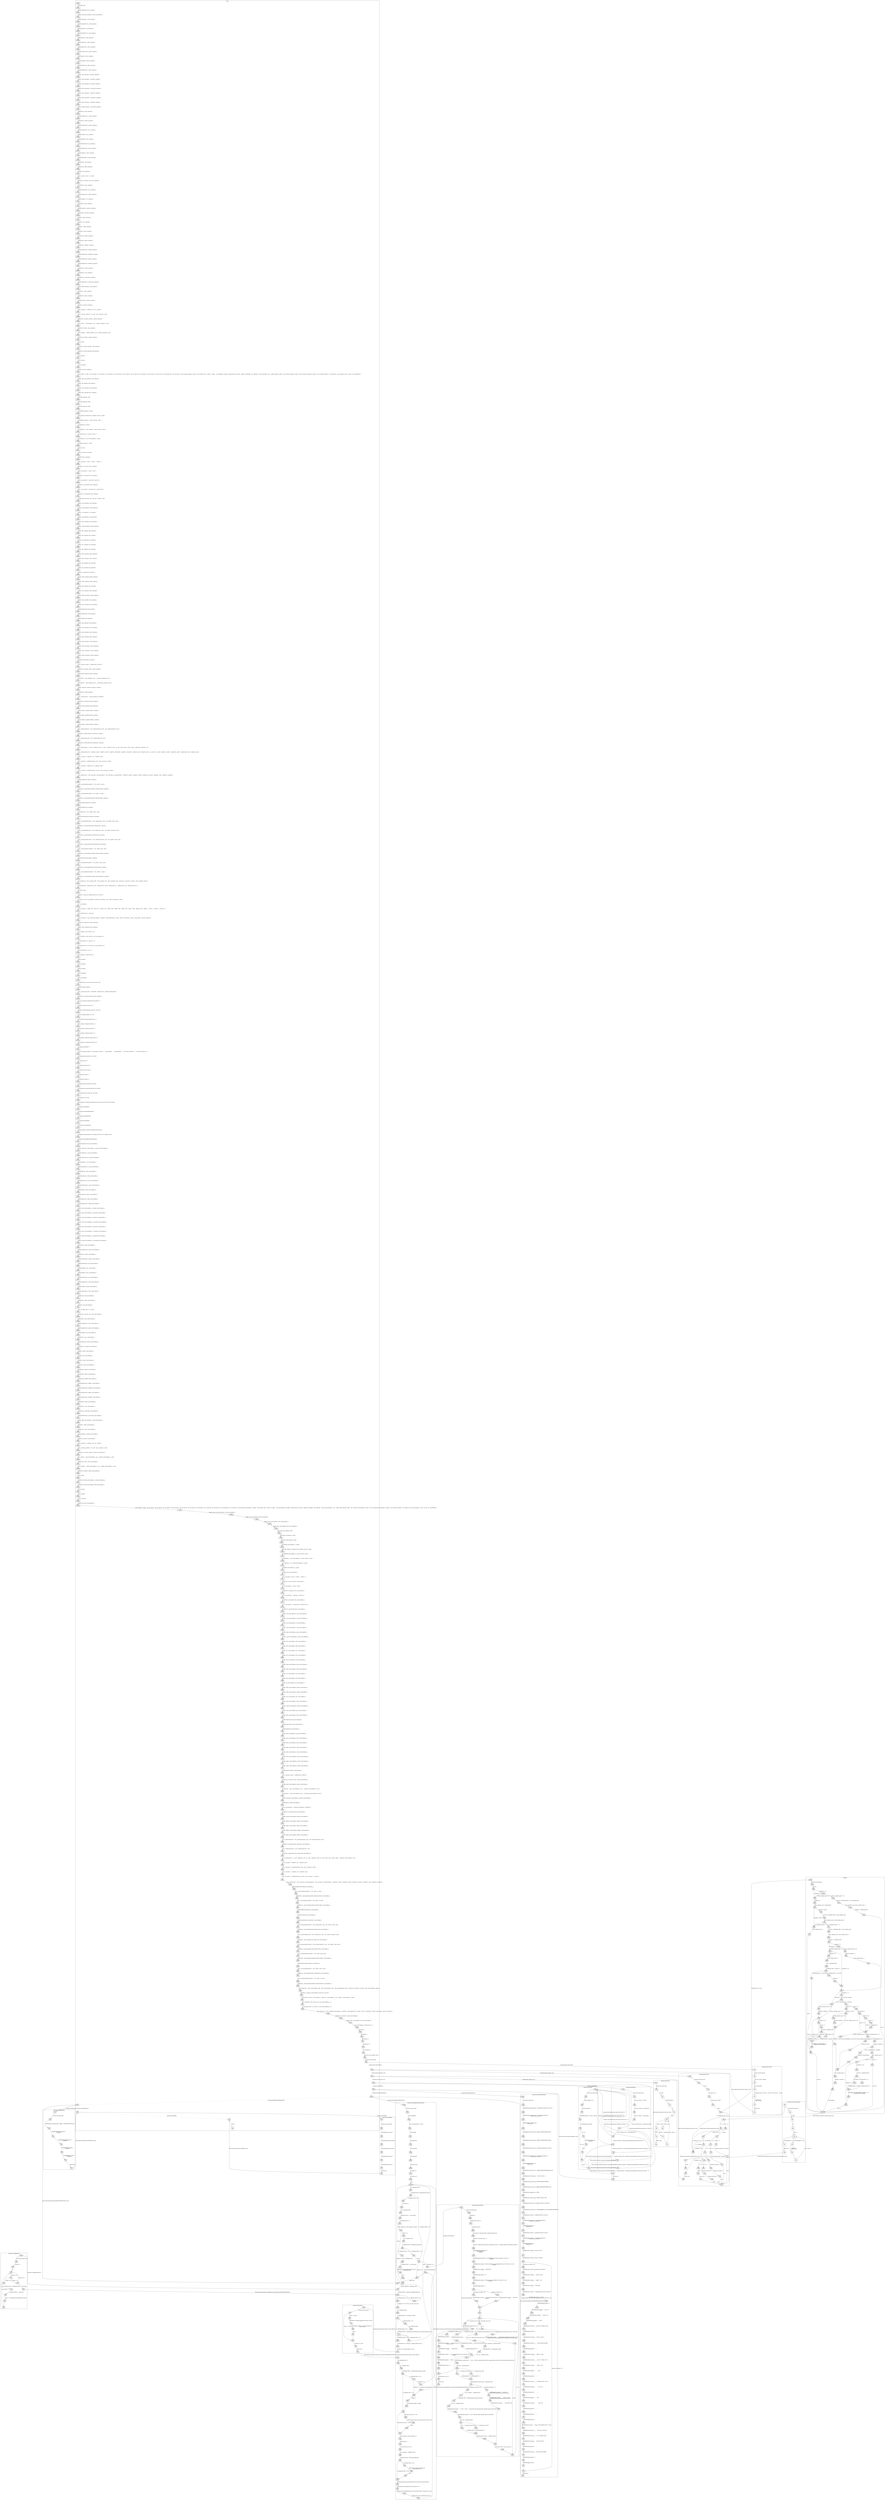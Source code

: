 digraph CFA {
100 [shape="box" label="N100\n454 (454)"]
531 [shape="box" label="N531\n453 (453)"]
532 [shape="box" label="N532\n452 (452)"]
533 [shape="box" label="N533\n451 (451)"]
534 [shape="box" label="N534\n450 (450)"]
535 [shape="box" label="N535\n449 (449)"]
536 [shape="box" label="N536\n448 (448)"]
537 [shape="box" label="N537\n447 (447)"]
538 [shape="box" label="N538\n446 (446)"]
539 [shape="box" label="N539\n445 (445)"]
540 [shape="box" label="N540\n444 (444)"]
541 [shape="box" label="N541\n443 (443)"]
542 [shape="box" label="N542\n442 (442)"]
543 [shape="box" label="N543\n441 (441)"]
544 [shape="box" label="N544\n440 (440)"]
545 [shape="box" label="N545\n439 (439)"]
546 [shape="box" label="N546\n438 (438)"]
547 [shape="box" label="N547\n437 (437)"]
548 [shape="box" label="N548\n436 (436)"]
549 [shape="box" label="N549\n435 (435)"]
550 [shape="box" label="N550\n434 (434)"]
551 [shape="box" label="N551\n433 (433)"]
552 [shape="box" label="N552\n432 (432)"]
553 [shape="box" label="N553\n431 (431)"]
554 [shape="box" label="N554\n430 (430)"]
555 [shape="box" label="N555\n429 (429)"]
556 [shape="box" label="N556\n428 (428)"]
557 [shape="box" label="N557\n427 (427)"]
558 [shape="box" label="N558\n426 (426)"]
559 [shape="box" label="N559\n425 (425)"]
560 [shape="box" label="N560\n424 (424)"]
561 [shape="box" label="N561\n423 (423)"]
562 [shape="box" label="N562\n422 (422)"]
563 [shape="box" label="N563\n421 (421)"]
564 [shape="box" label="N564\n420 (420)"]
565 [shape="box" label="N565\n419 (419)"]
566 [shape="box" label="N566\n418 (418)"]
567 [shape="box" label="N567\n417 (417)"]
568 [shape="box" label="N568\n416 (416)"]
569 [shape="box" label="N569\n415 (415)"]
570 [shape="box" label="N570\n414 (414)"]
571 [shape="box" label="N571\n413 (413)"]
572 [shape="box" label="N572\n412 (412)"]
573 [shape="box" label="N573\n411 (411)"]
574 [shape="box" label="N574\n410 (410)"]
575 [shape="box" label="N575\n409 (409)"]
576 [shape="box" label="N576\n408 (408)"]
577 [shape="box" label="N577\n407 (407)"]
578 [shape="box" label="N578\n406 (406)"]
579 [shape="box" label="N579\n405 (405)"]
580 [shape="box" label="N580\n404 (404)"]
581 [shape="box" label="N581\n403 (403)"]
582 [shape="box" label="N582\n402 (402)"]
583 [shape="box" label="N583\n401 (401)"]
584 [shape="box" label="N584\n400 (400)"]
585 [shape="box" label="N585\n399 (399)"]
586 [shape="box" label="N586\n398 (398)"]
587 [shape="box" label="N587\n397 (397)"]
588 [shape="box" label="N588\n396 (396)"]
589 [shape="box" label="N589\n395 (395)"]
590 [shape="box" label="N590\n394 (394)"]
591 [shape="box" label="N591\n393 (393)"]
592 [shape="box" label="N592\n392 (392)"]
593 [shape="box" label="N593\n391 (391)"]
594 [shape="box" label="N594\n390 (390)"]
595 [shape="box" label="N595\n389 (389)"]
596 [shape="box" label="N596\n388 (388)"]
597 [shape="box" label="N597\n387 (387)"]
598 [shape="box" label="N598\n386 (386)"]
599 [shape="box" label="N599\n385 (385)"]
600 [shape="box" label="N600\n384 (384)"]
601 [shape="box" label="N601\n383 (383)"]
602 [shape="box" label="N602\n382 (382)"]
603 [shape="box" label="N603\n381 (381)"]
604 [shape="box" label="N604\n380 (380)"]
605 [shape="box" label="N605\n379 (379)"]
606 [shape="box" label="N606\n378 (378)"]
607 [shape="box" label="N607\n377 (377)"]
608 [shape="box" label="N608\n376 (376)"]
609 [shape="box" label="N609\n375 (375)"]
610 [shape="box" label="N610\n374 (374)"]
611 [shape="box" label="N611\n373 (373)"]
612 [shape="box" label="N612\n372 (372)"]
613 [shape="box" label="N613\n371 (371)"]
614 [shape="box" label="N614\n370 (370)"]
615 [shape="box" label="N615\n369 (369)"]
616 [shape="box" label="N616\n368 (368)"]
617 [shape="box" label="N617\n367 (367)"]
618 [shape="box" label="N618\n366 (366)"]
619 [shape="box" label="N619\n365 (365)"]
620 [shape="box" label="N620\n364 (364)"]
621 [shape="box" label="N621\n363 (363)"]
622 [shape="box" label="N622\n362 (362)"]
623 [shape="box" label="N623\n361 (361)"]
624 [shape="box" label="N624\n360 (360)"]
625 [shape="box" label="N625\n359 (359)"]
626 [shape="box" label="N626\n358 (358)"]
627 [shape="box" label="N627\n357 (357)"]
628 [shape="box" label="N628\n356 (356)"]
629 [shape="box" label="N629\n355 (355)"]
630 [shape="box" label="N630\n354 (354)"]
631 [shape="box" label="N631\n353 (353)"]
632 [shape="box" label="N632\n352 (352)"]
633 [shape="box" label="N633\n351 (351)"]
634 [shape="box" label="N634\n350 (350)"]
635 [shape="box" label="N635\n349 (349)"]
636 [shape="box" label="N636\n348 (348)"]
637 [shape="box" label="N637\n347 (347)"]
638 [shape="box" label="N638\n346 (346)"]
639 [shape="box" label="N639\n345 (345)"]
640 [shape="box" label="N640\n344 (344)"]
641 [shape="box" label="N641\n343 (343)"]
642 [shape="box" label="N642\n342 (342)"]
643 [shape="box" label="N643\n341 (341)"]
644 [shape="box" label="N644\n340 (340)"]
645 [shape="box" label="N645\n339 (339)"]
646 [shape="box" label="N646\n338 (338)"]
647 [shape="box" label="N647\n337 (337)"]
648 [shape="box" label="N648\n336 (336)"]
649 [shape="box" label="N649\n335 (335)"]
650 [shape="box" label="N650\n334 (334)"]
651 [shape="box" label="N651\n333 (333)"]
652 [shape="box" label="N652\n332 (332)"]
653 [shape="box" label="N653\n331 (331)"]
654 [shape="box" label="N654\n330 (330)"]
655 [shape="box" label="N655\n329 (329)"]
656 [shape="box" label="N656\n328 (328)"]
657 [shape="box" label="N657\n327 (327)"]
658 [shape="box" label="N658\n326 (326)"]
659 [shape="box" label="N659\n325 (325)"]
660 [shape="box" label="N660\n324 (324)"]
661 [shape="box" label="N661\n323 (323)"]
662 [shape="box" label="N662\n322 (322)"]
663 [shape="box" label="N663\n321 (321)"]
664 [shape="box" label="N664\n320 (320)"]
665 [shape="box" label="N665\n319 (319)"]
666 [shape="box" label="N666\n318 (318)"]
667 [shape="box" label="N667\n317 (317)"]
668 [shape="box" label="N668\n316 (316)"]
669 [shape="box" label="N669\n315 (315)"]
670 [shape="box" label="N670\n314 (314)"]
671 [shape="box" label="N671\n313 (313)"]
672 [shape="box" label="N672\n312 (312)"]
673 [shape="box" label="N673\n311 (311)"]
674 [shape="box" label="N674\n310 (310)"]
675 [shape="box" label="N675\n309 (309)"]
676 [shape="box" label="N676\n308 (308)"]
677 [shape="box" label="N677\n307 (307)"]
678 [shape="box" label="N678\n306 (306)"]
679 [shape="box" label="N679\n305 (305)"]
680 [shape="box" label="N680\n304 (304)"]
681 [shape="box" label="N681\n303 (303)"]
682 [shape="box" label="N682\n302 (302)"]
683 [shape="box" label="N683\n301 (301)"]
684 [shape="box" label="N684\n300 (300)"]
685 [shape="box" label="N685\n299 (299)"]
686 [shape="box" label="N686\n298 (298)"]
687 [shape="box" label="N687\n297 (297)"]
688 [shape="box" label="N688\n296 (296)"]
689 [shape="box" label="N689\n295 (295)"]
690 [shape="box" label="N690\n294 (294)"]
691 [shape="box" label="N691\n293 (293)"]
692 [shape="box" label="N692\n292 (292)"]
693 [shape="box" label="N693\n291 (291)"]
694 [shape="box" label="N694\n290 (290)"]
695 [shape="box" label="N695\n289 (289)"]
696 [shape="box" label="N696\n288 (288)"]
697 [shape="box" label="N697\n287 (287)"]
698 [shape="box" label="N698\n286 (286)"]
699 [shape="box" label="N699\n285 (285)"]
700 [shape="box" label="N700\n284 (284)"]
701 [shape="box" label="N701\n283 (283)"]
702 [shape="box" label="N702\n282 (282)"]
703 [shape="box" label="N703\n281 (281)"]
704 [shape="box" label="N704\n280 (280)"]
705 [shape="box" label="N705\n279 (279)"]
706 [shape="box" label="N706\n278 (278)"]
707 [shape="box" label="N707\n277 (277)"]
708 [shape="box" label="N708\n276 (276)"]
709 [shape="box" label="N709\n275 (275)"]
710 [shape="box" label="N710\n274 (274)"]
711 [shape="box" label="N711\n273 (273)"]
712 [shape="box" label="N712\n272 (272)"]
713 [shape="box" label="N713\n271 (271)"]
714 [shape="box" label="N714\n270 (270)"]
715 [shape="box" label="N715\n269 (269)"]
716 [shape="box" label="N716\n268 (268)"]
717 [shape="box" label="N717\n267 (267)"]
718 [shape="box" label="N718\n266 (266)"]
719 [shape="box" label="N719\n265 (265)"]
720 [shape="box" label="N720\n264 (264)"]
721 [shape="box" label="N721\n263 (263)"]
722 [shape="box" label="N722\n262 (262)"]
723 [shape="box" label="N723\n261 (261)"]
724 [shape="box" label="N724\n260 (260)"]
725 [shape="box" label="N725\n259 (259)"]
726 [shape="box" label="N726\n258 (258)"]
727 [shape="box" label="N727\n257 (257)"]
728 [shape="box" label="N728\n256 (256)"]
729 [shape="box" label="N729\n255 (255)"]
730 [shape="box" label="N730\n254 (254)"]
731 [shape="box" label="N731\n253 (253)"]
732 [shape="box" label="N732\n252 (252)"]
733 [shape="box" label="N733\n251 (251)"]
734 [shape="box" label="N734\n250 (250)"]
735 [shape="box" label="N735\n249 (249)"]
736 [shape="box" label="N736\n248 (248)"]
737 [shape="box" label="N737\n247 (247)"]
738 [shape="box" label="N738\n246 (246)"]
739 [shape="box" label="N739\n245 (245)"]
740 [shape="box" label="N740\n244 (244)"]
741 [shape="box" label="N741\n243 (243)"]
742 [shape="box" label="N742\n242 (242)"]
743 [shape="box" label="N743\n241 (241)"]
744 [shape="box" label="N744\n240 (240)"]
745 [shape="box" label="N745\n239 (239)"]
746 [shape="box" label="N746\n238 (238)"]
747 [shape="box" label="N747\n237 (237)"]
748 [shape="box" label="N748\n236 (236)"]
749 [shape="box" label="N749\n235 (235)"]
750 [shape="box" label="N750\n234 (234)"]
751 [shape="box" label="N751\n233 (233)"]
752 [shape="box" label="N752\n232 (232)"]
753 [shape="box" label="N753\n231 (231)"]
754 [shape="box" label="N754\n230 (230)"]
755 [shape="box" label="N755\n229 (229)"]
756 [shape="box" label="N756\n228 (228)"]
757 [shape="box" label="N757\n227 (227)"]
758 [shape="box" label="N758\n226 (226)"]
759 [shape="box" label="N759\n225 (225)"]
760 [shape="box" label="N760\n224 (224)"]
761 [shape="box" label="N761\n223 (223)"]
762 [shape="box" label="N762\n222 (222)"]
763 [shape="box" label="N763\n221 (221)"]
764 [shape="box" label="N764\n220 (220)"]
765 [shape="box" label="N765\n219 (219)"]
766 [shape="box" label="N766\n218 (218)"]
767 [shape="box" label="N767\n217 (217)"]
768 [shape="box" label="N768\n216 (216)"]
769 [shape="box" label="N769\n215 (215)"]
770 [shape="box" label="N770\n214 (214)"]
771 [shape="box" label="N771\n213 (213)"]
772 [shape="box" label="N772\n212 (212)"]
773 [shape="box" label="N773\n211 (211)"]
774 [shape="box" label="N774\n210 (210)"]
775 [shape="box" label="N775\n209 (209)"]
776 [shape="box" label="N776\n208 (208)"]
777 [shape="box" label="N777\n207 (207)"]
778 [shape="box" label="N778\n206 (206)"]
779 [shape="box" label="N779\n205 (205)"]
780 [shape="box" label="N780\n204 (204)"]
781 [shape="box" label="N781\n203 (203)"]
782 [shape="box" label="N782\n202 (202)"]
783 [shape="box" label="N783\n201 (201)"]
784 [shape="box" label="N784\n200 (200)"]
785 [shape="box" label="N785\n199 (199)"]
786 [shape="box" label="N786\n198 (198)"]
787 [shape="box" label="N787\n197 (197)"]
788 [shape="box" label="N788\n196 (196)"]
789 [shape="box" label="N789\n195 (195)"]
790 [shape="box" label="N790\n194 (194)"]
791 [shape="box" label="N791\n193 (193)"]
792 [shape="box" label="N792\n192 (192)"]
793 [shape="box" label="N793\n191 (191)"]
794 [shape="box" label="N794\n190 (190)"]
795 [shape="box" label="N795\n189 (189)"]
796 [shape="box" label="N796\n188 (188)"]
797 [shape="box" label="N797\n187 (187)"]
798 [shape="box" label="N798\n186 (186)"]
799 [shape="box" label="N799\n185 (185)"]
800 [shape="box" label="N800\n184 (184)"]
801 [shape="box" label="N801\n183 (183)"]
802 [shape="box" label="N802\n182 (182)"]
803 [shape="box" label="N803\n181 (181)"]
804 [shape="box" label="N804\n180 (180)"]
805 [shape="box" label="N805\n179 (179)"]
806 [shape="box" label="N806\n178 (178)"]
807 [shape="box" label="N807\n177 (177)"]
808 [shape="box" label="N808\n176 (176)"]
809 [shape="box" label="N809\n175 (175)"]
810 [shape="box" label="N810\n174 (174)"]
811 [shape="box" label="N811\n173 (173)"]
812 [shape="box" label="N812\n172 (172)"]
813 [shape="box" label="N813\n171 (171)"]
814 [shape="box" label="N814\n170 (170)"]
815 [shape="box" label="N815\n169 (169)"]
816 [shape="box" label="N816\n168 (168)"]
817 [shape="box" label="N817\n167 (167)"]
818 [shape="box" label="N818\n166 (166)"]
819 [shape="box" label="N819\n165 (165)"]
820 [shape="box" label="N820\n164 (164)"]
821 [shape="box" label="N821\n163 (163)"]
822 [shape="box" label="N822\n162 (162)"]
823 [shape="box" label="N823\n161 (161)"]
824 [shape="box" label="N824\n160 (160)"]
825 [shape="box" label="N825\n159 (159)"]
826 [shape="box" label="N826\n158 (158)"]
827 [shape="box" label="N827\n157 (157)"]
828 [shape="box" label="N828\n156 (156)"]
829 [shape="box" label="N829\n155 (155)"]
830 [shape="box" label="N830\n154 (154)"]
831 [shape="box" label="N831\n153 (153)"]
832 [shape="box" label="N832\n152 (152)"]
833 [shape="box" label="N833\n151 (151)"]
834 [shape="box" label="N834\n150 (150)"]
835 [shape="box" label="N835\n149 (149)"]
836 [shape="box" label="N836\n148 (148)"]
837 [shape="box" label="N837\n147 (147)"]
838 [shape="box" label="N838\n146 (146)"]
839 [shape="box" label="N839\n145 (145)"]
840 [shape="box" label="N840\n144 (144)"]
841 [shape="box" label="N841\n143 (143)"]
842 [shape="box" label="N842\n142 (142)"]
843 [shape="box" label="N843\n141 (141)"]
844 [shape="box" label="N844\n140 (140)"]
845 [shape="box" label="N845\n139 (139)"]
846 [shape="box" label="N846\n138 (138)"]
847 [shape="box" label="N847\n137 (137)"]
848 [shape="box" label="N848\n136 (136)"]
849 [shape="box" label="N849\n135 (135)"]
850 [shape="box" label="N850\n134 (134)"]
851 [shape="box" label="N851\n133 (133)"]
852 [shape="box" label="N852\n132 (132)"]
853 [shape="box" label="N853\n131 (131)"]
854 [shape="box" label="N854\n130 (130)"]
855 [shape="box" label="N855\n129 (129)"]
856 [shape="box" label="N856\n128 (128)"]
857 [shape="box" label="N857\n127 (127)"]
858 [shape="box" label="N858\n126 (126)"]
859 [shape="box" label="N859\n125 (125)"]
860 [shape="box" label="N860\n124 (124)"]
861 [shape="box" label="N861\n123 (123)"]
862 [shape="box" label="N862\n122 (122)"]
863 [shape="box" label="N863\n121 (121)"]
864 [shape="box" label="N864\n120 (120)"]
865 [shape="box" label="N865\n119 (119)"]
866 [shape="box" label="N866\n118 (118)"]
867 [shape="box" label="N867\n117 (117)"]
868 [shape="box" label="N868\n116 (116)"]
869 [shape="box" label="N869\n115 (115)"]
870 [shape="box" label="N870\n114 (114)"]
871 [shape="box" label="N871\n113 (113)"]
872 [shape="box" label="N872\n112 (112)"]
873 [shape="box" label="N873\n111 (111)"]
874 [shape="box" label="N874\n110 (110)"]
875 [shape="box" label="N875\n109 (109)"]
876 [shape="box" label="N876\n108 (108)"]
877 [shape="box" label="N877\n107 (107)"]
878 [shape="box" label="N878\n106 (106)"]
879 [shape="box" label="N879\n105 (105)"]
880 [shape="box" label="N880\n104 (104)"]
881 [shape="box" label="N881\n103 (103)"]
882 [shape="box" label="N882\n102 (102)"]
883 [shape="box" label="N883\n101 (101)"]
884 [shape="box" label="N884\n100 (100)"]
885 [shape="box" label="N885\n99 (99)"]
886 [shape="box" label="N886\n98 (98)"]
887 [shape="box" label="N887\n97 (97)"]
888 [shape="box" label="N888\n96 (96)"]
889 [shape="box" label="N889\n95 (95)"]
890 [shape="box" label="N890\n94 (94)"]
891 [shape="box" label="N891\n93 (93)"]
892 [shape="box" label="N892\n92 (92)"]
893 [shape="box" label="N893\n91 (91)"]
894 [shape="box" label="N894\n90 (90)"]
895 [shape="box" label="N895\n89 (89)"]
896 [shape="box" label="N896\n88 (88)"]
897 [shape="box" label="N897\n87 (87)"]
898 [shape="box" label="N898\n86 (86)"]
899 [shape="box" label="N899\n85 (85)"]
900 [shape="box" label="N900\n84 (84)"]
901 [shape="box" label="N901\n83 (83)"]
902 [shape="box" label="N902\n82 (82)"]
903 [shape="box" label="N903\n81 (81)"]
904 [shape="box" label="N904\n80 (80)"]
905 [shape="box" label="N905\n79 (79)"]
906 [shape="box" label="N906\n78 (78)"]
907 [shape="box" label="N907\n77 (77)"]
908 [shape="box" label="N908\n76 (76)"]
909 [shape="box" label="N909\n75 (75)"]
910 [shape="box" label="N910\n74 (74)"]
911 [shape="box" label="N911\n73 (73)"]
912 [shape="box" label="N912\n72 (72)"]
913 [shape="box" label="N913\n71 (71)"]
914 [shape="box" label="N914\n70 (70)"]
915 [shape="box" label="N915\n69 (69)"]
916 [shape="box" label="N916\n68 (68)"]
917 [shape="box" label="N917\n67 (67)"]
918 [shape="box" label="N918\n66 (66)"]
919 [shape="box" label="N919\n65 (65)"]
920 [shape="box" label="N920\n64 (64)"]
921 [shape="box" label="N921\n63 (63)"]
922 [shape="box" label="N922\n62 (62)"]
923 [shape="box" label="N923\n61 (61)"]
924 [shape="box" label="N924\n60 (60)"]
925 [shape="box" label="N925\n59 (59)"]
926 [shape="box" label="N926\n58 (58)"]
927 [shape="box" label="N927\n57 (57)"]
928 [shape="box" label="N928\n56 (56)"]
929 [shape="box" label="N929\n55 (55)"]
930 [shape="box" label="N930\n54 (54)"]
931 [shape="box" label="N931\n53 (53)"]
932 [shape="box" label="N932\n52 (52)"]
933 [shape="box" label="N933\n51 (51)"]
934 [shape="box" label="N934\n50 (50)"]
935 [shape="box" label="N935\n49 (49)"]
936 [shape="box" label="N936\n48 (48)"]
937 [shape="box" label="N937\n47 (47)"]
938 [shape="box" label="N938\n46 (46)"]
939 [shape="box" label="N939\n45 (45)"]
940 [shape="box" label="N940\n44 (44)"]
941 [shape="box" label="N941\n43 (43)"]
942 [shape="box" label="N942\n42 (42)"]
943 [shape="box" label="N943\n41 (41)"]
944 [shape="box" label="N944\n40 (40)"]
945 [shape="box" label="N945\n39 (39)"]
946 [shape="box" label="N946\n38 (38)"]
947 [shape="box" label="N947\n37 (37)"]
948 [shape="box" label="N948\n36 (36)"]
949 [shape="box" label="N949\n35 (35)"]
950 [shape="box" label="N950\n34 (34)"]
951 [shape="box" label="N951\n33 (33)"]
952 [shape="box" label="N952\n32 (32)"]
953 [shape="box" label="N953\n31 (31)"]
954 [shape="box" label="N954\n30 (30)"]
955 [shape="box" label="N955\n29 (29)"]
956 [shape="box" label="N956\n28 (28)"]
957 [shape="box" label="N957\n27 (27)"]
958 [shape="box" label="N958\n26 (26)"]
959 [shape="box" label="N959\n25 (25)"]
960 [shape="box" label="N960\n24 (24)"]
961 [shape="box" label="N961\n23 (23)"]
962 [shape="box" label="N962\n22 (22)"]
963 [shape="box" label="N963\n21 (21)"]
964 [shape="box" label="N964\n20 (20)"]
965 [shape="box" label="N965\n19 (19)"]
966 [shape="box" label="N966\n18 (18)"]
967 [shape="box" label="N967\n17 (17)"]
968 [shape="box" label="N968\n16 (16)"]
969 [shape="box" label="N969\n15 (15)"]
970 [shape="box" label="N970\n14 (14)"]
971 [shape="box" label="N971\n13 (13)"]
972 [shape="box" label="N972\n12 (12)"]
973 [shape="box" label="N973\n11 (11)"]
974 [shape="box" label="N974\n10 (10)"]
101 [shape="box" label="N101\n9 (9)"]
43 [shape="circle" label="N43\n6 (6)"]
44 [shape="circle" label="N44\n5 (5)"]
45 [shape="circle" label="N45\n4 (4)"]
46 [shape="circle" label="N46\n3 (3)"]
47 [shape="circle" label="N47\n2 (2)"]
48 [shape="circle" label="N48\n1 (1)"]
42 [shape="circle" label="N42\n0 (0)"]
102 [shape="box" label="N102\n8 (8)"]
60 [shape="box" label="N60\n33 (33)"]
61 [shape="box" label="N61\n32 (29)"]
62 [shape="box" label="N62\n31 (27)"]
63 [shape="box" label="N63\n30 (21)"]
64 [shape="box" label="N64\n29 (11)"]
65 [shape="box" label="N65\n28 (8)"]
438 [shape="box" label="N438\n85 (45)"]
439 [shape="box" label="N439\n84 (41)"]
440 [shape="box" label="N440\n83 (8)"]
442 [shape="box" label="N442\n77 (61)"]
445 [shape="box" label="N445\n76 (40)"]
446 [shape="box" label="N446\n75 (13)"]
449 [shape="box" label="N449\n74 (51)"]
450 [shape="box" label="N450\n73 (28)"]
451 [shape="box" label="N451\n72 (10)"]
447 [shape="box" label="N447\n71 (72)"]
454 [shape="box" label="N454\n70 (57)"]
455 [shape="box" label="N455\n69 (38)"]
456 [shape="box" label="N456\n68 (7)"]
457 [shape="box" label="N457\n66 (21)"]
463 [shape="box" label="N463\n59 (36)"]
441 [shape="box" label="N441\n58 (15)"]
477 [shape="box" label="N477\n57 (44)"]
478 [shape="box" label="N478\n56 (18)"]
475 [shape="box" label="N475\n55 (1)"]
493 [shape="box" label="N493\n54 (49)"]
498 [shape="box" label="N498\n53 (35)"]
501 [shape="box" label="N501\n52 (29)"]
499 [shape="box" label="N499\n49 (9)"]
504 [shape="box" label="N504\n48 (82)"]
506 [shape="box" label="N506\n47 (77)"]
503 [shape="box" label="N503\n27 (68)"]
528 [shape="box" label="N528\n26 (50)"]
529 [shape="box" label="N529\n25 (27)"]
491 [shape="box" label="N491\n19 (16)"]
437 [shape="box" label="N437\n0 (0)"]
68 [shape="box" label="N68\n27 (6)"]
67 [shape="box" label="N67\n26 (4)"]
94 [shape="box" label="N94\n23 (9)"]
50 [shape="circle" label="N50\n9 (9)"]
51 [shape="circle" label="N51\n8 (8)"]
52 [shape="circle" label="N52\n7 (6)"]
53 [shape="circle" label="N53\n6 (4)"]
54 [shape="doublecircle" label="N54\n5 (2)"]
56 [shape="circle" label="N56\n4 (7)"]
58 [shape="circle" label="N58\n3 (5)"]
55 [shape="circle" label="N55\n2 (3)"]
57 [shape="circle" label="N57\n1 (1)"]
49 [shape="circle" label="N49\n0 (0)"]
97 [shape="box" label="N97\n22 (7)"]
98 [shape="box" label="N98\n21 (5)"]
93 [shape="box" label="N93\n20 (1)"]
59 [shape="box" label="N59\n19 (0)"]
103 [shape="box" label="N103\n7 (7)"]
31 [shape="box" label="N31\n11 (11)"]
32 [shape="box" label="N32\n10 (10)"]
33 [shape="circle" label="N33\n9 (9)"]
34 [shape="circle" label="N34\n8 (6)"]
35 [shape="circle" label="N35\n7 (4)"]
36 [shape="doublecircle" label="N36\n6 (3)"]
39 [shape="circle" label="N39\n5 (2)"]
41 [shape="circle" label="N41\n4 (1)"]
30 [shape="circle" label="N30\n3 (0)"]
104 [shape="box" label="N104\n6 (6)"]
140 [shape="box" label="N140\n12 (12)"]
141 [shape="box" label="N141\n11 (11)"]
142 [shape="box" label="N142\n10 (10)"]
143 [shape="box" label="N143\n9 (9)"]
144 [shape="box" label="N144\n8 (8)"]
145 [shape="box" label="N145\n7 (7)"]
146 [shape="box" label="N146\n6 (6)"]
128 [shape="box" label="N128\n10 (10)"]
129 [shape="box" label="N129\n9 (9)"]
130 [shape="box" label="N130\n8 (8)"]
131 [shape="box" label="N131\n7 (6)"]
132 [shape="box" label="N132\n6 (5)"]
133 [shape="box" label="N133\n5 (3)"]
134 [shape="box" label="N134\n1 (1)"]
127 [shape="box" label="N127\n0 (0)"]
151 [shape="box" label="N151\n1 (1)"]
139 [shape="box" label="N139\n0 (0)"]
105 [shape="box" label="N105\n5 (5)"]
153 [shape="box" label="N153\n64 (53)"]
154 [shape="box" label="N154\n63 (50)"]
155 [shape="box" label="N155\n62 (49)"]
156 [shape="box" label="N156\n61 (47)"]
157 [shape="box" label="N157\n60 (44)"]
158 [shape="box" label="N158\n59 (42)"]
159 [shape="box" label="N159\n58 (40)"]
160 [shape="box" label="N160\n57 (38)"]
161 [shape="box" label="N161\n56 (36)"]
162 [shape="box" label="N162\n55 (35)"]
163 [shape="box" label="N163\n54 (33)"]
164 [shape="box" label="N164\n53 (30)"]
165 [shape="box" label="N165\n52 (28)"]
166 [shape="box" label="N166\n51 (26)"]
167 [shape="box" label="N167\n50 (25)"]
168 [shape="box" label="N168\n49 (22)"]
169 [shape="box" label="N169\n48 (20)"]
170 [shape="box" label="N170\n47 (18)"]
171 [shape="box" label="N171\n46 (16)"]
172 [shape="box" label="N172\n45 (14)"]
173 [shape="box" label="N173\n44 (12)"]
174 [shape="box" label="N174\n43 (11)"]
175 [shape="box" label="N175\n42 (9)"]
176 [shape="box" label="N176\n41 (6)"]
177 [shape="box" label="N177\n40 (5)"]
178 [shape="box" label="N178\n39 (3)"]
180 [shape="box" label="N180\n38 (64)"]
181 [shape="box" label="N181\n37 (63)"]
182 [shape="box" label="N182\n36 (62)"]
183 [shape="box" label="N183\n35 (61)"]
184 [shape="box" label="N184\n34 (60)"]
185 [shape="box" label="N185\n33 (59)"]
186 [shape="box" label="N186\n32 (58)"]
187 [shape="box" label="N187\n31 (57)"]
188 [shape="box" label="N188\n30 (56)"]
189 [shape="box" label="N189\n29 (55)"]
190 [shape="box" label="N190\n28 (54)"]
191 [shape="box" label="N191\n27 (52)"]
192 [shape="box" label="N192\n26 (51)"]
193 [shape="box" label="N193\n25 (48)"]
194 [shape="box" label="N194\n24 (46)"]
195 [shape="box" label="N195\n23 (45)"]
196 [shape="box" label="N196\n22 (43)"]
197 [shape="box" label="N197\n21 (41)"]
198 [shape="box" label="N198\n20 (39)"]
199 [shape="box" label="N199\n19 (37)"]
200 [shape="box" label="N200\n18 (34)"]
201 [shape="box" label="N201\n17 (32)"]
202 [shape="box" label="N202\n16 (31)"]
203 [shape="box" label="N203\n15 (29)"]
204 [shape="box" label="N204\n14 (27)"]
205 [shape="box" label="N205\n13 (24)"]
206 [shape="box" label="N206\n12 (23)"]
207 [shape="box" label="N207\n11 (21)"]
208 [shape="box" label="N208\n10 (19)"]
209 [shape="box" label="N209\n9 (17)"]
210 [shape="box" label="N210\n8 (15)"]
211 [shape="box" label="N211\n7 (13)"]
212 [shape="box" label="N212\n6 (10)"]
213 [shape="box" label="N213\n5 (8)"]
214 [shape="box" label="N214\n4 (7)"]
215 [shape="box" label="N215\n3 (4)"]
216 [shape="box" label="N216\n2 (2)"]
179 [shape="box" label="N179\n1 (1)"]
152 [shape="box" label="N152\n0 (0)"]
106 [shape="box" label="N106\n4 (4)"]
328 [shape="box" label="N328\n76 (58)"]
329 [shape="box" label="N329\n75 (57)"]
330 [shape="box" label="N330\n74 (54)"]
331 [shape="box" label="N331\n73 (51)"]
332 [shape="box" label="N332\n72 (47)"]
333 [shape="box" label="N333\n71 (43)"]
334 [shape="box" label="N334\n70 (40)"]
335 [shape="box" label="N335\n69 (35)"]
336 [shape="box" label="N336\n68 (34)"]
337 [shape="box" label="N337\n67 (23)"]
338 [shape="box" label="N338\n66 (18)"]
339 [shape="box" label="N339\n65 (14)"]
342 [shape="box" label="N342\n64 (11)"]
343 [shape="box" label="N343\n63 (6)"]
341 [shape="box" label="N341\n52 (3)"]
405 [shape="box" label="N405\n51 (4)"]
234 [shape="box" label="N234\n70 (70)"]
235 [shape="box" label="N235\n69 (69)"]
236 [shape="box" label="N236\n68 (68)"]
237 [shape="box" label="N237\n67 (67)"]
238 [shape="box" label="N238\n66 (66)"]
239 [shape="box" label="N239\n65 (64)"]
240 [shape="box" label="N240\n64 (61)"]
241 [shape="box" label="N241\n63 (59)"]
242 [shape="box" label="N242\n62 (55)"]
243 [shape="box" label="N243\n61 (52)"]
244 [shape="box" label="N244\n60 (50)"]
245 [shape="box" label="N245\n59 (43)"]
246 [shape="box" label="N246\n58 (38)"]
247 [shape="box" label="N247\n57 (34)"]
248 [shape="box" label="N248\n56 (22)"]
250 [shape="box" label="N250\n55 (33)"]
252 [shape="box" label="N252\n54 (24)"]
249 [shape="box" label="N249\n51 (21)"]
254 [shape="box" label="N254\n50 (12)"]
255 [shape="box" label="N255\n49 (11)"]
258 [shape="box" label="N258\n48 (6)"]
291 [shape="box" label="N291\n47 (3)"]
293 [shape="box" label="N293\n46 (32)"]
295 [shape="box" label="N295\n45 (27)"]
296 [shape="box" label="N296\n44 (18)"]
297 [shape="box" label="N297\n43 (14)"]
298 [shape="box" label="N298\n42 (9)"]
299 [shape="box" label="N299\n41 (8)"]
300 [shape="box" label="N300\n40 (4)"]
292 [shape="box" label="N292\n35 (2)"]
304 [shape="box" label="N304\n34 (1)"]
233 [shape="box" label="N233\n33 (0)"]
384 [shape="box" label="N384\n21 (72)"]
382 [shape="box" label="N382\n20 (69)"]
385 [shape="box" label="N385\n19 (67)"]
386 [shape="box" label="N386\n18 (62)"]
378 [shape="box" label="N378\n17 (61)"]
387 [shape="box" label="N387\n13 (59)"]
391 [shape="box" label="N391\n12 (56)"]
392 [shape="box" label="N392\n11 (55)"]
393 [shape="box" label="N393\n10 (50)"]
396 [shape="box" label="N396\n9 (49)"]
397 [shape="box" label="N397\n8 (45)"]
394 [shape="box" label="N394\n4 (39)"]
400 [shape="box" label="N400\n3 (36)"]
401 [shape="box" label="N401\n2 (33)"]
402 [shape="box" label="N402\n1 (24)"]
403 [shape="box" label="N403\n0 (22)"]
395 [shape="box" label="N395\n7 (53)"]
398 [shape="box" label="N398\n6 (46)"]
399 [shape="box" label="N399\n5 (44)"]
388 [shape="box" label="N388\n16 (66)"]
389 [shape="box" label="N389\n15 (64)"]
390 [shape="box" label="N390\n14 (60)"]
406 [shape="box" label="N406\n50 (2)"]
404 [shape="box" label="N404\n49 (1)"]
327 [shape="box" label="N327\n48 (0)"]
107 [shape="box" label="N107\n3 (3)"]
218 [shape="box" label="N218\n7 (7)"]
219 [shape="box" label="N219\n6 (6)"]
220 [shape="box" label="N220\n5 (5)"]
221 [shape="box" label="N221\n4 (4)"]
222 [shape="box" label="N222\n3 (3)"]
223 [shape="box" label="N223\n2 (2)"]
224 [shape="box" label="N224\n1 (1)"]
217 [shape="box" label="N217\n0 (0)"]
108 [shape="box" label="N108\n2 (2)"]
226 [shape="box" label="N226\n7 (7)"]
227 [shape="box" label="N227\n6 (6)"]
228 [shape="box" label="N228\n5 (5)"]
229 [shape="box" label="N229\n4 (4)"]
230 [shape="box" label="N230\n3 (3)"]
231 [shape="box" label="N231\n2 (2)"]
232 [shape="box" label="N232\n1 (1)"]
225 [shape="box" label="N225\n0 (0)"]
109 [shape="box" label="N109\n1 (1)"]
99 [shape="circle" label="N99\n0 (0)"]
294 [shape="box" label="N294\n39 (15)"]
301 [shape="box" label="N301\n38 (10)"]
302 [shape="box" label="N302\n37 (7)"]
303 [shape="box" label="N303\n36 (5)"]
257 [shape="box" label="N257\n32 (16)"]
259 [shape="box" label="N259\n30 (65)"]
264 [shape="box" label="N264\n29 (60)"]
265 [shape="box" label="N265\n28 (57)"]
266 [shape="box" label="N266\n27 (54)"]
267 [shape="box" label="N267\n26 (51)"]
268 [shape="box" label="N268\n25 (48)"]
269 [shape="box" label="N269\n24 (39)"]
271 [shape="box" label="N271\n23 (45)"]
272 [shape="box" label="N272\n21 (36)"]
273 [shape="box" label="N273\n20 (28)"]
275 [shape="box" label="N275\n19 (63)"]
277 [shape="box" label="N277\n18 (62)"]
278 [shape="box" label="N278\n17 (58)"]
279 [shape="box" label="N279\n16 (56)"]
280 [shape="box" label="N280\n15 (53)"]
281 [shape="box" label="N281\n14 (49)"]
282 [shape="box" label="N282\n13 (41)"]
284 [shape="box" label="N284\n12 (42)"]
285 [shape="box" label="N285\n10 (35)"]
286 [shape="box" label="N286\n9 (29)"]
274 [shape="box" label="N274\n4 (26)"]
290 [shape="box" label="N290\n3 (19)"]
256 [shape="box" label="N256\n0 (13)"]
283 [shape="box" label="N283\n11 (40)"]
276 [shape="box" label="N276\n8 (47)"]
287 [shape="box" label="N287\n7 (46)"]
288 [shape="box" label="N288\n6 (37)"]
289 [shape="box" label="N289\n5 (31)"]
270 [shape="box" label="N270\n22 (44)"]
261 [shape="box" label="N261\n31 (20)"]
260 [shape="box" label="N260\n2 (25)"]
262 [shape="box" label="N262\n1 (17)"]
251 [shape="box" label="N251\n53 (30)"]
253 [shape="box" label="N253\n52 (23)"]
340 [shape="box" label="N340\n62 (32)"]
344 [shape="box" label="N344\n61 (26)"]
345 [shape="box" label="N345\n60 (15)"]
346 [shape="box" label="N346\n59 (13)"]
347 [shape="box" label="N347\n58 (10)"]
348 [shape="box" label="N348\n57 (7)"]
349 [shape="box" label="N349\n42 (31)"]
362 [shape="box" label="N362\n41 (27)"]
306 [shape="box" label="N306\n11 (9)"]
307 [shape="box" label="N307\n10 (6)"]
308 [shape="box" label="N308\n9 (4)"]
309 [shape="box" label="N309\n8 (2)"]
313 [shape="box" label="N313\n7 (3)"]
311 [shape="box" label="N311\n6 (11)"]
314 [shape="box" label="N314\n5 (10)"]
315 [shape="box" label="N315\n4 (8)"]
316 [shape="box" label="N316\n3 (7)"]
310 [shape="box" label="N310\n2 (5)"]
312 [shape="box" label="N312\n1 (1)"]
305 [shape="box" label="N305\n0 (0)"]
363 [shape="box" label="N363\n40 (19)"]
361 [shape="box" label="N361\n39 (20)"]
360 [shape="box" label="N360\n38 (37)"]
365 [shape="box" label="N365\n37 (30)"]
369 [shape="box" label="N369\n36 (25)"]
370 [shape="box" label="N370\n35 (16)"]
367 [shape="box" label="N367\n31 (17)"]
368 [shape="box" label="N368\n34 (29)"]
371 [shape="box" label="N371\n33 (28)"]
372 [shape="box" label="N372\n32 (21)"]
366 [shape="box" label="N366\n30 (76)"]
374 [shape="box" label="N374\n29 (75)"]
375 [shape="box" label="N375\n28 (73)"]
319 [shape="box" label="N319\n8 (5)"]
320 [shape="box" label="N320\n7 (4)"]
321 [shape="box" label="N321\n2 (2)"]
326 [shape="box" label="N326\n1 (1)"]
318 [shape="box" label="N318\n0 (0)"]
376 [shape="box" label="N376\n27 (70)"]
377 [shape="box" label="N377\n26 (68)"]
380 [shape="box" label="N380\n25 (65)"]
381 [shape="box" label="N381\n24 (63)"]
379 [shape="box" label="N379\n23 (71)"]
383 [shape="box" label="N383\n22 (74)"]
322 [shape="box" label="N322\n6 (8)"]
323 [shape="box" label="N323\n5 (7)"]
324 [shape="box" label="N324\n4 (6)"]
325 [shape="box" label="N325\n3 (3)"]
350 [shape="box" label="N350\n56 (12)"]
353 [shape="box" label="N353\n55 (9)"]
354 [shape="box" label="N354\n54 (5)"]
352 [shape="box" label="N352\n53 (8)"]
351 [shape="box" label="N351\n47 (52)"]
356 [shape="box" label="N356\n46 (48)"]
357 [shape="box" label="N357\n45 (42)"]
358 [shape="box" label="N358\n44 (41)"]
359 [shape="box" label="N359\n43 (38)"]
150 [shape="box" label="N150\n2 (2)"]
149 [shape="box" label="N149\n3 (3)"]
148 [shape="box" label="N148\n4 (4)"]
147 [shape="box" label="N147\n5 (5)"]
135 [shape="box" label="N135\n4 (7)"]
136 [shape="box" label="N136\n3 (4)"]
137 [shape="box" label="N137\n2 (2)"]
38 [shape="circle" label="N38\n2 (8)"]
40 [shape="circle" label="N40\n1 (7)"]
37 [shape="circle" label="N37\n0 (5)"]
96 [shape="box" label="N96\n25 (2)"]
95 [shape="box" label="N95\n24 (3)"]
66 [shape="box" label="N66\n18 (28)"]
69 [shape="box" label="N69\n17 (13)"]
73 [shape="box" label="N73\n16 (15)"]
77 [shape="box" label="N77\n15 (16)"]
81 [shape="box" label="N81\n14 (19)"]
86 [shape="box" label="N86\n13 (32)"]
90 [shape="box" label="N90\n12 (24)"]
91 [shape="box" label="N91\n11 (14)"]
70 [shape="box" label="N70\n0 (10)"]
85 [shape="box" label="N85\n10 (31)"]
87 [shape="box" label="N87\n9 (26)"]
88 [shape="box" label="N88\n8 (18)"]
80 [shape="box" label="N80\n7 (30)"]
82 [shape="box" label="N82\n6 (25)"]
83 [shape="box" label="N83\n5 (12)"]
76 [shape="box" label="N76\n4 (22)"]
78 [shape="box" label="N78\n3 (17)"]
72 [shape="box" label="N72\n2 (23)"]
74 [shape="box" label="N74\n1 (20)"]
505 [shape="box" label="N505\n46 (14)"]
508 [shape="box" label="N508\n45 (30)"]
513 [shape="box" label="N513\n44 (22)"]
512 [shape="box" label="N512\n43 (31)"]
515 [shape="box" label="N515\n42 (5)"]
516 [shape="box" label="N516\n41 (37)"]
520 [shape="box" label="N520\n40 (79)"]
521 [shape="box" label="N521\n39 (69)"]
522 [shape="box" label="N522\n38 (73)"]
524 [shape="box" label="N524\n36 (55)"]
525 [shape="box" label="N525\n35 (32)"]
519 [shape="box" label="N519\n34 (19)"]
523 [shape="box" label="N523\n37 (66)"]
517 [shape="box" label="N517\n33 (20)"]
511 [shape="box" label="N511\n32 (85)"]
514 [shape="box" label="N514\n31 (84)"]
510 [shape="box" label="N510\n30 (76)"]
509 [shape="box" label="N509\n29 (83)"]
527 [shape="box" label="N527\n28 (80)"]
500 [shape="box" label="N500\n51 (56)"]
502 [shape="box" label="N502\n50 (33)"]
492 [shape="box" label="N492\n24 (64)"]
494 [shape="box" label="N494\n23 (52)"]
495 [shape="box" label="N495\n20 (39)"]
496 [shape="box" label="N496\n22 (65)"]
497 [shape="box" label="N497\n21 (60)"]
476 [shape="box" label="N476\n18 (54)"]
479 [shape="box" label="N479\n15 (26)"]
484 [shape="box" label="N484\n14 (25)"]
482 [shape="box" label="N482\n7 (12)"]
483 [shape="box" label="N483\n13 (81)"]
485 [shape="box" label="N485\n12 (62)"]
486 [shape="box" label="N486\n11 (71)"]
488 [shape="box" label="N488\n9 (47)"]
489 [shape="box" label="N489\n8 (24)"]
487 [shape="box" label="N487\n10 (63)"]
480 [shape="box" label="N480\n17 (70)"]
481 [shape="box" label="N481\n16 (59)"]
464 [shape="box" label="N464\n65 (67)"]
465 [shape="box" label="N465\n64 (58)"]
468 [shape="box" label="N468\n63 (43)"]
469 [shape="box" label="N469\n62 (11)"]
466 [shape="box" label="N466\n61 (75)"]
471 [shape="box" label="N471\n60 (53)"]
467 [shape="box" label="N467\n6 (2)"]
459 [shape="box" label="N459\n67 (3)"]
458 [shape="box" label="N458\n5 (46)"]
460 [shape="box" label="N460\n4 (23)"]
461 [shape="box" label="N461\n3 (6)"]
448 [shape="box" label="N448\n2 (42)"]
452 [shape="box" label="N452\n1 (17)"]
444 [shape="box" label="N444\n82 (4)"]
443 [shape="box" label="N443\n81 (78)"]
472 [shape="box" label="N472\n80 (74)"]
473 [shape="box" label="N473\n79 (48)"]
474 [shape="box" label="N474\n78 (34)"]
node [shape="circle"]
subgraph cluster_dwgetopt {
label="dwgetopt()"
438 -> 439 [label="Function start dummy edge"]
439 -> 440 [label="char *oli;"]
440 -> 444 [label="[dwoptreset == 0]"]
440 -> 442 [label="[!(dwoptreset == 0)]"]
442 -> 445 [label="dwoptreset = 0;"]
445 -> 446 [label="static__dwgetopt__place = nargv[dwoptind];"]
446 -> 448 [label="[dwoptind >= nargc]"]
446 -> 449 [label="[!(dwoptind >= nargc)]"]
449 -> 450 [label="const char *__CPAchecker_TMP_0 = static__dwgetopt__place;"]
450 -> 451 [label="static__dwgetopt__place = static__dwgetopt__place + 1;"]
451 -> 448 [label="[(*__CPAchecker_TMP_0) != '-']"]
451 -> 447 [label="[!((*__CPAchecker_TMP_0) != '-')]"]
447 -> 454 [label="const char *__CPAchecker_TMP_1 = static__dwgetopt__place;"]
454 -> 455 [label="static__dwgetopt__place = static__dwgetopt__place + 1;"]
455 -> 456 [label="dwoptopt = *__CPAchecker_TMP_1;"]
456 -> 459 [label="[dwoptopt == '-']"]
456 -> 457 [label="[!(dwoptopt == '-')]"]
457 -> 464 [label="[dwoptopt == 0]"]
457 -> 463 [label="[!(dwoptopt == 0)]"]
463 -> 441 [label=""]
441 -> 476 [label="[dwoptopt == ':']"]
441 -> 477 [label="[!(dwoptopt == ':')]"]
477 -> 478 [label="oli = strchr(ostr, dwoptopt);"]
478 -> 476 [label="[oli == ((void *)0)]"]
478 -> 475 [label="[!(oli == ((void *)0))]"]
475 -> 492 [label="[(oli[1]) != ':']"]
475 -> 493 [label="[!((oli[1]) != ':')]"]
493 -> 498 [label="int reqnextarg = 1;"]
498 -> 499 [label="[(oli[1]) == 0]"]
498 -> 501 [label="[!((oli[1]) == 0)]"]
501 -> 500 [label="[(oli[2]) == ':']"]
501 -> 499 [label="[!((oli[2]) == ':')]"]
499 -> 505 [label="[(*static__dwgetopt__place) == 0]"]
499 -> 504 [label="[!((*static__dwgetopt__place) == 0)]"]
504 -> 506 [label="dwoptarg = (void *)((size_t__line2_dwgetopt_o_i )((const void *)static__dwgetopt__place));"]
506 -> 503 [label=""]
503 -> 528 [label="static__dwgetopt__place = \"\";"]
528 -> 529 [label="dwoptind = dwoptind + 1;"]
529 -> 491 [label=""]
491 -> 437 [label="return dwoptopt;"]
505 -> 509 [label="[reqnextarg == 0]"]
505 -> 508 [label="[!(reqnextarg == 0)]"]
508 -> 513 [label="dwoptind = dwoptind + 1;"]
513 -> 511 [label="[nargc > dwoptind]"]
513 -> 512 [label="[!(nargc > dwoptind)]"]
512 -> 515 [label="static__dwgetopt__place = \"\";"]
515 -> 517 [label="[(*ostr) == ':']"]
515 -> 516 [label="[!((*ostr) == ':')]"]
516 -> 519 [label="[dwopterr == 0]"]
516 -> 520 [label="[!(dwopterr == 0)]"]
520 -> 521 [label="const char *__CPAchecker_TMP_5;"]
521 -> 523 [label="[(nargv[0]) == 0]"]
521 -> 522 [label="[!((nargv[0]) == 0)]"]
522 -> 524 [label="__CPAchecker_TMP_5 = nargv[0];"]
524 -> 525 [label="fprintf(stderr, \"%s: option requires an argument. -- '%c'\n\", __CPAchecker_TMP_5, dwoptopt);"]
525 -> 519 [label=""]
519 -> 437 [label="return 63;"]
523 -> 524 [label="__CPAchecker_TMP_5 = \"\";"]
517 -> 437 [label="return 58;"]
511 -> 514 [label="dwoptarg = nargv[dwoptind];"]
514 -> 510 [label=""]
510 -> 503 [label=""]
509 -> 527 [label="dwoptarg = (void *)0;"]
527 -> 503 [label=""]
500 -> 502 [label="reqnextarg = 0;"]
502 -> 499 [label=""]
492 -> 494 [label="dwoptarg = (void *)0;"]
494 -> 496 [label="[(*static__dwgetopt__place) == 0]"]
494 -> 495 [label="[!((*static__dwgetopt__place) == 0)]"]
495 -> 491 [label=""]
496 -> 497 [label="dwoptind = dwoptind + 1;"]
497 -> 495 [label=""]
476 -> 480 [label="[(*static__dwgetopt__place) == 0]"]
476 -> 479 [label="[!((*static__dwgetopt__place) == 0)]"]
479 -> 482 [label="[dwopterr == 0]"]
479 -> 484 [label="[!(dwopterr == 0)]"]
484 -> 483 [label="[(*ostr) != ':']"]
484 -> 482 [label="[!((*ostr) != ':')]"]
482 -> 437 [label="return 63;"]
483 -> 485 [label="const char *__CPAchecker_TMP_4;"]
485 -> 487 [label="[(nargv[0]) == 0]"]
485 -> 486 [label="[!((nargv[0]) == 0)]"]
486 -> 488 [label="__CPAchecker_TMP_4 = nargv[0];"]
488 -> 489 [label="fprintf(stderr, \"%s: invalid option -- '%c'\n\", __CPAchecker_TMP_4, dwoptopt);"]
489 -> 482 [label=""]
487 -> 488 [label="__CPAchecker_TMP_4 = \"\";"]
480 -> 481 [label="dwoptind = dwoptind + 1;"]
481 -> 479 [label=""]
464 -> 465 [label="static__dwgetopt__place = \"\";"]
465 -> 468 [label="char *__CPAchecker_TMP_2;"]
468 -> 469 [label="__CPAchecker_TMP_2 = strchr(ostr, '-');"]
469 -> 467 [label="[__CPAchecker_TMP_2 == ((void *)0)]"]
469 -> 466 [label="[!(__CPAchecker_TMP_2 == ((void *)0))]"]
466 -> 471 [label="dwoptopt = '-';"]
471 -> 463 [label=""]
467 -> 437 [label="return -1;"]
459 -> 458 [label="[(*static__dwgetopt__place) == 0]"]
459 -> 457 [label="[!((*static__dwgetopt__place) == 0)]"]
458 -> 460 [label="dwoptind = dwoptind + 1;"]
460 -> 461 [label="static__dwgetopt__place = \"\";"]
461 -> 437 [label="return -1;"]
448 -> 452 [label="static__dwgetopt__place = \"\";"]
452 -> 437 [label="return -1;"]
444 -> 442 [label="[(*static__dwgetopt__place) == 0]"]
444 -> 443 [label="[!((*static__dwgetopt__place) == 0)]"]
443 -> 472 [label="const char *__CPAchecker_TMP_3 = static__dwgetopt__place;"]
472 -> 473 [label="static__dwgetopt__place = static__dwgetopt__place + 1;"]
473 -> 474 [label="dwoptopt = *__CPAchecker_TMP_3;"]
474 -> 441 [label=""]}
subgraph cluster_gennames_iCloseAllFiles {
label="gennames_iCloseAllFiles()"
226 -> 227 [label="Function start dummy edge"]
227 -> 228 [label="fclose(gennames_if_dwarf_in);"]
228 -> 229 [label="fclose(gennames_if_names_enum_h);"]
229 -> 230 [label="fclose(gennames_if_names_new_h);"]
230 -> 231 [label="fclose(gennames_if_names_h);"]
231 -> 232 [label="fclose(gennames_if_names_c);"]
232 -> 225 [label="default return"]}
subgraph cluster_gennames_iGenerateInitialFileLines {
label="gennames_iGenerateInitialFileLines()"
153 -> 154 [label="Function start dummy edge"]
154 -> 155 [label="fprintf(gennames_if_names_enum_h, \"/* Automatically generated, do not edit. */\n\");"]
155 -> 156 [label="fprintf(gennames_if_names_enum_h, \"/* Generated sourcedate %s */\n\", \" 2016-10-21 09:13:24-07:00  \");"]
156 -> 157 [label="fprintf(gennames_if_names_enum_h, \"\n/* BEGIN FILE */\n\n\");"]
157 -> 158 [label="fprintf(gennames_if_names_enum_h, \"#ifndef __DWARF_NAMES_ENUM_H__\n\");"]
158 -> 159 [label="fprintf(gennames_if_names_enum_h, \"#define __DWARF_NAMES_ENUM_H__\n\");"]
159 -> 160 [label="fprintf(gennames_if_names_new_h, \"/* Automatically generated, do not edit. */\n\");"]
160 -> 161 [label="fprintf(gennames_if_names_new_h, \"/* Generated sourcedate %s */\n\", \" 2016-10-21 09:13:24-07:00  \");"]
161 -> 162 [label="fprintf(gennames_if_names_new_h, \"\n/* BEGIN FILE */\n\n\");"]
162 -> 163 [label="fprintf(gennames_if_names_new_h, \"/* define DWARF_PRINT_PREFIX before this\n\");"]
163 -> 164 [label="fprintf(gennames_if_names_new_h, \"   point if you wish to.  */\n\");"]
164 -> 165 [label="fprintf(gennames_if_names_new_h, \"#ifndef DWARF_PRINT_PREFIX\n\");"]
165 -> 166 [label="fprintf(gennames_if_names_new_h, \"#define DWARF_PRINT_PREFIX dwarf_\n\");"]
166 -> 167 [label="fprintf(gennames_if_names_new_h, \"#endif\n\");"]
167 -> 168 [label="fprintf(gennames_if_names_new_h, \"#define dw_glue(x,y) x##y\n\");"]
168 -> 169 [label="fprintf(gennames_if_names_new_h, \"#define dw_glue2(x,y) dw_glue(x,y)\n\");"]
169 -> 170 [label="fprintf(gennames_if_names_new_h, \"#define DWPREFIX(x) dw_glue2(DWARF_PRINT_PREFIX,x)\n\");"]
170 -> 171 [label="fprintf(gennames_if_names_h, \"/* Generated routines, do not edit. */\n\");"]
171 -> 172 [label="fprintf(gennames_if_names_h, \"/* Generated sourcedate %s */\n\", \" 2016-10-21 09:13:24-07:00  \");"]
172 -> 173 [label="fprintf(gennames_if_names_h, \"\n/* BEGIN FILE */\n\n\");"]
173 -> 174 [label="fprintf(gennames_if_names_c, \"/* Generated routines, do not edit. */\n\");"]
174 -> 175 [label="fprintf(gennames_if_names_c, \"/* Generated sourcedate %s */\n\", \" 2016-10-21 09:13:24-07:00  \");"]
175 -> 176 [label="fprintf(gennames_if_names_c, \"\n/* BEGIN FILE */\n\n\");"]
176 -> 177 [label="fprintf(gennames_if_names_c, \"#include  \"dwarf.h \"\n\n\");"]
177 -> 178 [label="fprintf(gennames_if_names_c, \"#include  \"libdwarf.h \"\n\n\");"]
178 -> 179 [label="[gennames_iuse_tables == 0]"]
178 -> 180 [label="[!(gennames_iuse_tables == 0)]"]
180 -> 181 [label="fprintf(gennames_if_names_c, \"typedef struct Names_Data {\n\");"]
181 -> 182 [label="fprintf(gennames_if_names_c, \"    const char *l_name; \n\");"]
182 -> 183 [label="fprintf(gennames_if_names_c, \"    unsigned    value;  \n\");"]
183 -> 184 [label="fprintf(gennames_if_names_c, \"} Names_Data;\n\n\");"]
184 -> 185 [label="fprintf(gennames_if_names_c, \"/* Use standard binary search to get entry */\n\");"]
185 -> 186 [label="fprintf(gennames_if_names_c, \"static int\nfind_entry(Names_Data *table,const int last,unsigned value, const char **s_out)\n\");"]
186 -> 187 [label="fprintf(gennames_if_names_c, \"{\n\");"]
187 -> 188 [label="fprintf(gennames_if_names_c, \"    int low = 0;\n\");"]
188 -> 189 [label="fprintf(gennames_if_names_c, \"    int high = last;\n\");"]
189 -> 190 [label="fprintf(gennames_if_names_c, \"    int mid;\n\");"]
190 -> 191 [label="fprintf(gennames_if_names_c, \"    int maxval = table[last-1].value;\n\");"]
191 -> 192 [label="fprintf(gennames_if_names_c, \"\n\");"]
192 -> 193 [label="fprintf(gennames_if_names_c, \"    if (value > maxval) {\n\");"]
193 -> 194 [label="fprintf(gennames_if_names_c, \"        return DW_DLV_NO_ENTRY;\n\");"]
194 -> 195 [label="fprintf(gennames_if_names_c, \"    }\n\");"]
195 -> 196 [label="fprintf(gennames_if_names_c, \"    while (low < high) {\n\");"]
196 -> 197 [label="fprintf(gennames_if_names_c, \"        mid = low + ((high - low) / 2);\n\");"]
197 -> 198 [label="fprintf(gennames_if_names_c, \"        if(mid == last) {\n\");"]
198 -> 199 [label="fprintf(gennames_if_names_c, \"            break;\n\");"]
199 -> 200 [label="fprintf(gennames_if_names_c, \"        }\n\");"]
200 -> 201 [label="fprintf(gennames_if_names_c, \"        if (table[mid].value < value) {\n\");"]
201 -> 202 [label="fprintf(gennames_if_names_c, \"            low = mid + 1;\n\");"]
202 -> 203 [label="fprintf(gennames_if_names_c, \"        }\n\");"]
203 -> 204 [label="fprintf(gennames_if_names_c, \"        else {\n\");"]
204 -> 205 [label="fprintf(gennames_if_names_c, \"              high = mid;\n\");"]
205 -> 206 [label="fprintf(gennames_if_names_c, \"        }\n\");"]
206 -> 207 [label="fprintf(gennames_if_names_c, \"    }\n\");"]
207 -> 208 [label="fprintf(gennames_if_names_c, \"\n\");"]
208 -> 209 [label="fprintf(gennames_if_names_c, \"    if (low < last && table[low].value == value) {\n\");"]
209 -> 210 [label="fprintf(gennames_if_names_c, \"        /* Found: low is the entry */\n\");"]
210 -> 211 [label="fprintf(gennames_if_names_c, \"      *s_out = table[low].l_name;\n\");"]
211 -> 212 [label="fprintf(gennames_if_names_c, \"      return DW_DLV_OK;\n\");"]
212 -> 213 [label="fprintf(gennames_if_names_c, \"    }\n\");"]
213 -> 214 [label="fprintf(gennames_if_names_c, \"    return DW_DLV_NO_ENTRY;\n\");"]
214 -> 215 [label="fprintf(gennames_if_names_c, \"}\n\");"]
215 -> 216 [label="fprintf(gennames_if_names_c, \"\n\");"]
216 -> 179 [label=""]
179 -> 152 [label="default return"]}
subgraph cluster_gennames_iGenerateOneSet {
label="gennames_iGenerateOneSet()"
234 -> 235 [label="Function start dummy edge"]
235 -> 236 [label="unsigned int u;"]
236 -> 237 [label="unsigned int prev_value = 0;"]
237 -> 238 [label="unsigned long int len;"]
238 -> 239 [label="char *prefix_id = gennames_iprefix + gennames_iprefix_root_len;"]
239 -> 240 [label="unsigned int actual_array_count = 0;"]
240 -> 241 [label="qsort((void *)(&gennames_igroup_array), gennames_iarray_count, 72, (compfn__gennames_i )(&gennames_iCompare));"]
241 -> 242 [label="fprintf(gennames_if_names_enum_h, \"\nenum Dwarf_%s_e {\n\", prefix_id);"]
242 -> 243 [label="fprintf(gennames_if_names_new_h, \"int DWPREFIX(get_%s_name) (unsigned int, const char **);\n\", prefix_id);"]
243 -> 244 [label="fprintf(gennames_if_names_h, \"extern int dwarf_get_%s_name(unsigned int /*val_in*/, const char ** /*s_out */);\n\", prefix_id);"]
244 -> 245 [label="fprintf(gennames_if_names_c, \"/* ARGSUSED */\n\");"]
245 -> 246 [label="fprintf(gennames_if_names_c, \"int\n\");"]
246 -> 247 [label="fprintf(gennames_if_names_c, \"dwarf_get_%s_name (unsigned int val,const char ** s_out)\n\", prefix_id);"]
247 -> 248 [label="fprintf(gennames_if_names_c, \"{\n\");"]
248 -> 251 [label="[gennames_iuse_tables == 0]"]
248 -> 250 [label="[!(gennames_iuse_tables == 0)]"]
250 -> 252 [label="fprintf(gennames_if_names_c, \"    static Names_Data Dwarf_%s_n[] = {\n\", prefix_id);"]
252 -> 249 [label=""]
249 -> 254 [label="for"]
254 -> 255 [label="u = 0;"]
255 -> 257 [label="[u < gennames_iarray_count]"]
255 -> 258 [label="[!(u < gennames_iarray_count)]"]
258 -> 291 [label="fprintf(gennames_if_names_enum_h, \"};\n\");"]
291 -> 294 [label="[gennames_iuse_tables == 0]"]
291 -> 293 [label="[!(gennames_iuse_tables == 0)]"]
293 -> 295 [label="fprintf(gennames_if_names_c, \"    };\n\n\");"]
295 -> 296 [label="fprintf(gennames_if_names_c, \"    const int last_entry = %d;\n\", actual_array_count);"]
296 -> 297 [label="fprintf(gennames_if_names_c, \"    /* find the entry */\n\");"]
297 -> 298 [label="fprintf(gennames_if_names_c, \"    int r = find_entry(Dwarf_%s_n,last_entry,val,s_out);\n\", prefix_id);"]
298 -> 299 [label="fprintf(gennames_if_names_c, \"    return r; \n\");"]
299 -> 300 [label="fprintf(gennames_if_names_c, \"}\n\");"]
300 -> 292 [label=""]
292 -> 304 [label="gennames_iarray_count = 0;"]
304 -> 233 [label="default return"]
294 -> 301 [label="fprintf(gennames_if_names_c, \"    }\n\");"]
301 -> 302 [label="fprintf(gennames_if_names_c, \"    return DW_DLV_NO_ENTRY;\n\");"]
302 -> 303 [label="fprintf(gennames_if_names_c, \"}\n\");"]
303 -> 292 [label=""]
257 -> 261 [label="[u > 0]"]
257 -> 259 [label="[!(u > 0)]"]
259 -> 264 [label="prev_value = (gennames_igroup_array[u]).value;"]
264 -> 265 [label="size_t__gennames_i __CPAchecker_TMP_0;"]
265 -> 266 [label="__CPAchecker_TMP_0 = strlen(gennames_iprefix);"]
266 -> 267 [label="len = 39 - __CPAchecker_TMP_0;"]
267 -> 268 [label="fprintf(gennames_if_names_enum_h, \"    %s_%-*s = 0x%04x\", gennames_iprefix, (int)len, (gennames_igroup_array[u]).name, (gennames_igroup_array[u]).value);"]
268 -> 269 [label="const char *__CPAchecker_TMP_1;"]
269 -> 270 [label="[(u + 1) < gennames_iarray_count]"]
269 -> 271 [label="[!((u + 1) < gennames_iarray_count)]"]
271 -> 272 [label="__CPAchecker_TMP_1 = \"\n\";"]
272 -> 273 [label="fprintf(gennames_if_names_enum_h, __CPAchecker_TMP_1);"]
273 -> 276 [label="[gennames_iuse_tables == 0]"]
273 -> 275 [label="[!(gennames_iuse_tables == 0)]"]
275 -> 277 [label="size_t__gennames_i __CPAchecker_TMP_2;"]
277 -> 278 [label="__CPAchecker_TMP_2 = strlen((gennames_igroup_array[u]).name);"]
278 -> 279 [label="len = 20 - __CPAchecker_TMP_2;"]
279 -> 280 [label="fprintf(gennames_if_names_c, \"    {/* %3u */  \"%s_%s \", \", actual_array_count, gennames_iprefix, (gennames_igroup_array[u]).name);"]
280 -> 281 [label="fprintf(gennames_if_names_c, \" %s_%s}\", gennames_iprefix, (gennames_igroup_array[u]).name);"]
281 -> 282 [label="const char *__CPAchecker_TMP_3;"]
282 -> 283 [label="[(u + 1) < gennames_iarray_count]"]
282 -> 284 [label="[!((u + 1) < gennames_iarray_count)]"]
284 -> 285 [label="__CPAchecker_TMP_3 = \"\n\";"]
285 -> 286 [label="fprintf(gennames_if_names_c, __CPAchecker_TMP_3);"]
286 -> 274 [label=""]
274 -> 290 [label="actual_array_count = actual_array_count + 1;"]
290 -> 256 [label=""]
256 -> 255 [label="u = u + 1;"]
283 -> 285 [label="__CPAchecker_TMP_3 = \",\n\";"]
276 -> 287 [label="fprintf(gennames_if_names_c, \"    case %s_%s:\n\", gennames_iprefix, (gennames_igroup_array[u]).name);"]
287 -> 288 [label="fprintf(gennames_if_names_c, \"        *s_out =  \"%s_%s \";\n\", gennames_iprefix, (gennames_igroup_array[u]).name);"]
288 -> 289 [label="fprintf(gennames_if_names_c, \"        return DW_DLV_OK;\n\");"]
289 -> 274 [label=""]
270 -> 272 [label="__CPAchecker_TMP_1 = \",\n\";"]
261 -> 260 [label="[((gennames_igroup_array[u]).value) == prev_value]"]
261 -> 259 [label="[!(((gennames_igroup_array[u]).value) == prev_value)]"]
260 -> 262 [label="fprintf(gennames_if_names_c, \"    /* Skipping alternate spelling of value 0x%x. %s_%s */\n\", (unsigned int)prev_value, gennames_iprefix, (gennames_igroup_array[u]).name);"]
262 -> 256 [label="continue"]
251 -> 253 [label="fprintf(gennames_if_names_c, \"    switch (val) {\n\");"]
253 -> 249 [label=""]}
subgraph cluster_gennames_iOpenAllFiles {
label="gennames_iOpenAllFiles()"
140 -> 141 [label="Function start dummy edge"]
141 -> 142 [label="const char *dwarf_h = \"dwarf.h\";"]
142 -> 143 [label="const char *names_h = \"dwarf_names.h\";"]
143 -> 144 [label="const char *names_c = \"dwarf_names.c\";"]
144 -> 145 [label="const char *names_enum_h = \"dwarf_names_enum.h\";"]
145 -> 146 [label="const char *names_new_h = \"dwarf_names_new.h\";"]
146 -> 147 [label="gennames_if_dwarf_in = gennames_iopen_path(gennames_iinput_name, dwarf_h, \"r\");" style="dotted" arrowhead="empty"]
151 -> 139 [label="default return"]
150 -> 151 [label="gennames_if_names_c = gennames_iopen_path(gennames_ioutput_name, names_c, \"w\");" style="dotted" arrowhead="empty"]
149 -> 150 [label="gennames_if_names_h = gennames_iopen_path(gennames_ioutput_name, names_h, \"w\");" style="dotted" arrowhead="empty"]
148 -> 149 [label="gennames_if_names_new_h = gennames_iopen_path(gennames_ioutput_name, names_new_h, \"w\");" style="dotted" arrowhead="empty"]
147 -> 148 [label="gennames_if_names_enum_h = gennames_iopen_path(gennames_ioutput_name, names_enum_h, \"w\");" style="dotted" arrowhead="empty"]}
subgraph cluster_gennames_iParseDefinitionsAndWriteOutput {
label="gennames_iParseDefinitionsAndWriteOutput()"
328 -> 329 [label="Function start dummy edge"]
329 -> 330 [label="char new_prefix[64];"]
330 -> 331 [label="char *second_underscore = (void *)0;"]
331 -> 332 [label="char type[1000];"]
332 -> 333 [label="char name[1000];"]
333 -> 334 [label="char value[1000];"]
334 -> 335 [label="char extra[1000];"]
335 -> 336 [label="char line_in[1000];"]
336 -> 337 [label="int pending = 0;"]
337 -> 338 [label="int prefix_len = 0;"]
338 -> 339 [label="while"]
339 -> 342 [label="int __CPAchecker_TMP_0;"]
342 -> 343 [label="__CPAchecker_TMP_0 = feof(gennames_if_dwarf_in);"]
343 -> 340 [label="[__CPAchecker_TMP_0 == 0]"]
343 -> 341 [label="[!(__CPAchecker_TMP_0 == 0)]"]
341 -> 404 [label="[pending == 0]"]
341 -> 405 [label="[!(pending == 0)]"]
405 -> 406 [label="gennames_iGenerateOneSet();" style="dotted" arrowhead="empty"]
384 -> 382 [label=""]
382 -> 385 [label="pending = 1;"]
385 -> 386 [label="strcpy(gennames_iprefix, new_prefix);"]
386 -> 378 [label=""]
378 -> 388 [label="[gennames_iarray_count >= 300]"]
378 -> 387 [label="[!(gennames_iarray_count >= 300)]"]
387 -> 391 [label="second_underscore = second_underscore + 1;"]
391 -> 392 [label="unsigned long int v;"]
392 -> 393 [label="v = strtoul(value, (void *)0, 16);"]
393 -> 396 [label="size_t__gennames_i __CPAchecker_TMP_8;"]
396 -> 397 [label="__CPAchecker_TMP_8 = strlen(second_underscore);"]
397 -> 395 [label="[__CPAchecker_TMP_8 >= 64]"]
397 -> 394 [label="[!(__CPAchecker_TMP_8 >= 64)]"]
394 -> 400 [label="strcpy((gennames_igroup_array[gennames_iarray_count]).name, second_underscore);"]
400 -> 401 [label="(gennames_igroup_array[gennames_iarray_count]).value = v;"]
401 -> 402 [label="(gennames_igroup_array[gennames_iarray_count]).original_position = gennames_iarray_count;"]
402 -> 403 [label="gennames_iarray_count = gennames_iarray_count + 1;"]
403 -> 339 [label=""]
395 -> 398 [label="printf(\"Too long a name %s for max len %d\n\", second_underscore, 64);"]
398 -> 399 [label="exit(1);"]
399 -> 394 [label=""]
388 -> 389 [label="printf(\"Too many entries for current group_array size of %d\", 300);"]
389 -> 390 [label="exit(1);"]
390 -> 387 [label=""]
406 -> 404 [label=""]
404 -> 327 [label="default return"]
340 -> 344 [label="char *fgbad = 0;"]
344 -> 345 [label="int *__CPAchecker_TMP_1;"]
345 -> 346 [label="__CPAchecker_TMP_1 = __errno_location();"]
346 -> 347 [label="*__CPAchecker_TMP_1 = 0;"]
347 -> 348 [label="fgbad = fgets(line_in, 1000, gennames_if_dwarf_in);"]
348 -> 350 [label="[fgbad == 0]"]
348 -> 349 [label="[!(fgbad == 0)]"]
349 -> 362 [label="boolean__gennames_i __CPAchecker_TMP_4;"]
362 -> 363 [label="__CPAchecker_TMP_4 = gennames_iis_skippable_line(line_in);" style="dotted" arrowhead="empty"]
363 -> 360 [label="[__CPAchecker_TMP_4 == 0]"]
363 -> 361 [label="[!(__CPAchecker_TMP_4 == 0)]"]
361 -> 339 [label="continue"]
360 -> 365 [label="sscanf(line_in, \"%s %s %s %s\", type, name, value, extra);"]
365 -> 369 [label="int __CPAchecker_TMP_5;"]
369 -> 370 [label="__CPAchecker_TMP_5 = strcmp(type, \"#define\");"]
370 -> 368 [label="[__CPAchecker_TMP_5 == 0]"]
370 -> 367 [label="[!(__CPAchecker_TMP_5 == 0)]"]
367 -> 339 [label="continue"]
368 -> 371 [label="int __CPAchecker_TMP_6;"]
371 -> 372 [label="__CPAchecker_TMP_6 = strncmp(name, gennames_iprefix_root, gennames_iprefix_root_len);"]
372 -> 366 [label="[__CPAchecker_TMP_6 == 0]"]
372 -> 367 [label="[!(__CPAchecker_TMP_6 == 0)]"]
366 -> 374 [label="second_underscore = strchr(name + gennames_iprefix_root_len, '_');"]
374 -> 375 [label="prefix_len = (int)(second_underscore - name);"]
375 -> 376 [label="gennames_isafe_strncpy(new_prefix, 64, name, prefix_len);" style="dotted" arrowhead="empty"]
376 -> 377 [label="new_prefix[prefix_len] = 0;"]
377 -> 380 [label="int __CPAchecker_TMP_7;"]
380 -> 381 [label="__CPAchecker_TMP_7 = strcmp(gennames_iprefix, new_prefix);"]
381 -> 378 [label="[__CPAchecker_TMP_7 == 0]"]
381 -> 379 [label="[!(__CPAchecker_TMP_7 == 0)]"]
379 -> 382 [label="[pending == 0]"]
379 -> 383 [label="[!(pending == 0)]"]
383 -> 384 [label="gennames_iGenerateOneSet();" style="dotted" arrowhead="empty"]
350 -> 353 [label="int __CPAchecker_TMP_2;"]
353 -> 354 [label="__CPAchecker_TMP_2 = feof(gennames_if_dwarf_in);"]
354 -> 351 [label="[__CPAchecker_TMP_2 == 0]"]
354 -> 352 [label="[!(__CPAchecker_TMP_2 == 0)]"]
352 -> 341 [label="break"]
351 -> 356 [label="int *__CPAchecker_TMP_3;"]
356 -> 357 [label="__CPAchecker_TMP_3 = __errno_location();"]
357 -> 358 [label="fprintf(stderr, \"Error reading dwarf.h!. Errno %d\n\", *__CPAchecker_TMP_3);"]
358 -> 359 [label="exit(1);"]
359 -> 349 [label=""]}
subgraph cluster_gennames_iWriteFileTrailers {
label="gennames_iWriteFileTrailers()"
218 -> 219 [label="Function start dummy edge"]
219 -> 220 [label="fprintf(gennames_if_names_enum_h, \"#endif /* __DWARF_NAMES_ENUM_H__ */\n\");"]
220 -> 221 [label="fprintf(gennames_if_names_enum_h, \"\n/* END FILE */\n\");"]
221 -> 222 [label="fprintf(gennames_if_names_new_h, \"\n/* END FILE */\n\");"]
222 -> 223 [label="fprintf(gennames_if_names_h, \"\n/* END FILE */\n\");"]
223 -> 224 [label="fprintf(gennames_if_names_c, \"\n/* END FILE */\n\");"]
224 -> 217 [label="default return"]}
subgraph cluster_gennames_iis_skippable_line {
label="gennames_iis_skippable_line()"
306 -> 307 [label="Function start dummy edge"]
307 -> 308 [label="int empty = 1;"]
308 -> 309 [label="for"]
309 -> 312 [label="[(*pLine) == 0]"]
309 -> 313 [label="[!((*pLine) == 0)]"]
313 -> 312 [label="[empty == 0]"]
313 -> 311 [label="[!(empty == 0)]"]
311 -> 314 [label="const unsigned short int **__CPAchecker_TMP_0;"]
314 -> 315 [label="__CPAchecker_TMP_0 = __ctype_b_loc();"]
315 -> 316 [label="empty = ((*__CPAchecker_TMP_0)[(int)(*pLine)]) & 8192U;"]
316 -> 310 [label=""]
310 -> 309 [label="pLine = pLine + 1;"]
312 -> 305 [label="return empty;"]}
subgraph cluster_gennames_iopen_path {
label="gennames_iopen_path()"
128 -> 129 [label="Function start dummy edge"]
129 -> 130 [label="FILE__gennames_i *f = 0;"]
130 -> 131 [label="char path_name[8192];"]
131 -> 132 [label="snprintf(path_name, 8192, \"%s/%s\", base, file);"]
132 -> 133 [label="f = fopen(path_name, direction);"]
133 -> 135 [label="[f == 0]"]
133 -> 134 [label="[!(f == 0)]"]
134 -> 127 [label="return f;"]
135 -> 136 [label="printf(\"Error openning '%s'\n\", path_name);"]
136 -> 137 [label="exit(1);"]
137 -> 134 [label=""]}
subgraph cluster_gennames_iprint_args {
label="gennames_iprint_args()"
31 -> 32 [label="Function start dummy edge"]
32 -> 33 [label="int index;"]
33 -> 34 [label="printf(\"Arguments: \");"]
34 -> 35 [label="for"]
35 -> 36 [label="index = 1;"]
36 -> 38 [label="[index < argc]"]
36 -> 39 [label="[!(index < argc)]"]
39 -> 41 [label="printf(\"\n\");"]
41 -> 30 [label="default return"]
38 -> 40 [label="printf(\"%s \", argv[index]);"]
40 -> 37 [label=""]
37 -> 36 [label="index = index + 1;"]}
subgraph cluster_gennames_iprint_usage_message {
label="gennames_iprint_usage_message()"
50 -> 51 [label="Function start dummy edge"]
51 -> 52 [label="int index;"]
52 -> 53 [label="for"]
53 -> 54 [label="index = 0;"]
54 -> 57 [label="[(*(options[index])) == 0]"]
54 -> 56 [label="[!((*(options[index])) == 0)]"]
56 -> 58 [label="printf(\"%s\n\", options[index]);"]
58 -> 55 [label=""]
55 -> 54 [label="index = index + 1;"]
57 -> 49 [label="default return"]}
subgraph cluster_gennames_iprint_version {
label="gennames_iprint_version()"
43 -> 44 [label="Function start dummy edge"]
44 -> 45 [label="const char *acType = \"Release\";"]
45 -> 46 [label="char acVersion[60];"]
46 -> 47 [label="snprintf(acVersion, 60, \"[%s %s]\", \" 2016-10-21 09:13:24-07:00  \", acType);"]
47 -> 48 [label="printf(\"%s %s\n\", name, acVersion);"]
48 -> 42 [label="default return"]}
subgraph cluster_gennames_iprocess_args {
label="gennames_iprocess_args()"
60 -> 61 [label="Function start dummy edge"]
61 -> 62 [label="int c = 0;"]
62 -> 63 [label="int usage_error = 0;"]
63 -> 64 [label="program_name = argv[0];"]
64 -> 65 [label="while"]
65 -> 68 [label="c = dwgetopt(argc, argv, \"i:o:st\");" style="dotted" arrowhead="empty"]
68 -> 66 [label="[c != -1]"]
68 -> 67 [label="[!(c != -1)]"]
67 -> 96 [label="[usage_error == 0]"]
67 -> 94 [label="[!(usage_error == 0)]"]
94 -> 97 [label="gennames_iprint_usage_message(gennames_iusage);" style="dotted" arrowhead="empty"]
97 -> 98 [label="exit(1);"]
98 -> 93 [label=""]
93 -> 59 [label="default return"]
96 -> 94 [label="[1 == dwoptind]"]
96 -> 95 [label="[!(1 == dwoptind)]"]
95 -> 94 [label="[dwoptind != argc]"]
95 -> 93 [label="[!(dwoptind != argc)]"]
66 -> 69 [label="switch (c)"]
69 -> 72 [label="[c == 'i']"]
69 -> 73 [label="[!(c == 'i')]"]
73 -> 76 [label="[c == 'o']"]
73 -> 77 [label="[!(c == 'o')]"]
77 -> 80 [label="[c == 's']"]
77 -> 81 [label="[!(c == 's')]"]
81 -> 85 [label="[c == 't']"]
81 -> 86 [label="[!(c == 't')]"]
86 -> 90 [label="default"]
90 -> 91 [label="usage_error = 1;"]
91 -> 70 [label="break"]
70 -> 65 [label=""]
85 -> 87 [label="gennames_iuse_switch = 0;"]
87 -> 88 [label="gennames_iuse_tables = 1;"]
88 -> 70 [label="break"]
80 -> 82 [label="gennames_iuse_switch = 1;"]
82 -> 83 [label="gennames_iuse_tables = 0;"]
83 -> 70 [label="break"]
76 -> 78 [label="gennames_ioutput_name = dwoptarg;"]
78 -> 70 [label="break"]
72 -> 74 [label="gennames_iinput_name = dwoptarg;"]
74 -> 70 [label="break"]}
subgraph cluster_gennames_isafe_strncpy {
label="gennames_isafe_strncpy()"
319 -> 320 [label="Function start dummy edge"]
320 -> 322 [label="[in_len >= out_len]"]
320 -> 321 [label="[!(in_len >= out_len)]"]
321 -> 326 [label="strncpy(out, in, in_len);"]
326 -> 318 [label="default return"]
322 -> 323 [label="fprintf(stderr, \"Impossible input line from dwarf.h. Giving up. \n\");"]
323 -> 324 [label="fprintf(stderr, \"Length %u is too large, limited to %u.\n\", in_len, out_len);"]
324 -> 325 [label="exit(1);"]
325 -> 321 [label=""]}
subgraph cluster_main {
label="main()"
100 -> 531 [label="INIT GLOBAL VARS"]
531 -> 532 [label="typedef unsigned long int size_t__gennames_i;"]
532 -> 533 [label="typedef __builtin_va_list__gennames_i __gnuc_va_list__gennames_i;"]
533 -> 534 [label="typedef unsigned char __u_char__gennames_i;"]
534 -> 535 [label="typedef unsigned short int __u_short__gennames_i;"]
535 -> 536 [label="typedef unsigned int __u_int__gennames_i;"]
536 -> 537 [label="typedef unsigned long int __u_long__gennames_i;"]
537 -> 538 [label="typedef signed char __int8_t__gennames_i;"]
538 -> 539 [label="typedef unsigned char __uint8_t__gennames_i;"]
539 -> 540 [label="typedef signed short int __int16_t__gennames_i;"]
540 -> 541 [label="typedef unsigned short int __uint16_t__gennames_i;"]
541 -> 542 [label="typedef signed int __int32_t__gennames_i;"]
542 -> 543 [label="typedef unsigned int __uint32_t__gennames_i;"]
543 -> 544 [label="typedef signed long int __int64_t__gennames_i;"]
544 -> 545 [label="typedef unsigned long int __uint64_t__gennames_i;"]
545 -> 546 [label="typedef __int8_t__gennames_i __int_least8_t__gennames_i;"]
546 -> 547 [label="typedef __uint8_t__gennames_i __uint_least8_t__gennames_i;"]
547 -> 548 [label="typedef __int16_t__gennames_i __int_least16_t__gennames_i;"]
548 -> 549 [label="typedef __uint16_t__gennames_i __uint_least16_t__gennames_i;"]
549 -> 550 [label="typedef __int32_t__gennames_i __int_least32_t__gennames_i;"]
550 -> 551 [label="typedef __uint32_t__gennames_i __uint_least32_t__gennames_i;"]
551 -> 552 [label="typedef __int64_t__gennames_i __int_least64_t__gennames_i;"]
552 -> 553 [label="typedef __uint64_t__gennames_i __uint_least64_t__gennames_i;"]
553 -> 554 [label="typedef long int __quad_t__gennames_i;"]
554 -> 555 [label="typedef unsigned long int __u_quad_t__gennames_i;"]
555 -> 556 [label="typedef long int __intmax_t__gennames_i;"]
556 -> 557 [label="typedef unsigned long int __uintmax_t__gennames_i;"]
557 -> 558 [label="typedef unsigned long int __dev_t__gennames_i;"]
558 -> 559 [label="typedef unsigned int __uid_t__gennames_i;"]
559 -> 560 [label="typedef unsigned int __gid_t__gennames_i;"]
560 -> 561 [label="typedef unsigned long int __ino_t__gennames_i;"]
561 -> 562 [label="typedef unsigned long int __ino64_t__gennames_i;"]
562 -> 563 [label="typedef unsigned int __mode_t__gennames_i;"]
563 -> 564 [label="typedef unsigned long int __nlink_t__gennames_i;"]
564 -> 565 [label="typedef long int __off_t__gennames_i;"]
565 -> 566 [label="typedef long int __off64_t__gennames_i;"]
566 -> 567 [label="typedef int __pid_t__gennames_i;"]
567 -> 568 [label="struct __anon_type___fsid_t {   int __val[2]; } ;"]
568 -> 569 [label="typedef struct __anon_type___fsid_t __fsid_t__gennames_i;"]
569 -> 570 [label="typedef long int __clock_t__gennames_i;"]
570 -> 571 [label="typedef unsigned long int __rlim_t__gennames_i;"]
571 -> 572 [label="typedef unsigned long int __rlim64_t__gennames_i;"]
572 -> 573 [label="typedef unsigned int __id_t__gennames_i;"]
573 -> 574 [label="typedef long int __time_t__gennames_i;"]
574 -> 575 [label="typedef unsigned int __useconds_t__gennames_i;"]
575 -> 576 [label="typedef long int __suseconds_t__gennames_i;"]
576 -> 577 [label="typedef int __daddr_t__gennames_i;"]
577 -> 578 [label="typedef int __key_t__gennames_i;"]
578 -> 579 [label="typedef int __clockid_t__gennames_i;"]
579 -> 580 [label="typedef void *__timer_t__gennames_i;"]
580 -> 581 [label="typedef long int __blksize_t__gennames_i;"]
581 -> 582 [label="typedef long int __blkcnt_t__gennames_i;"]
582 -> 583 [label="typedef long int __blkcnt64_t__gennames_i;"]
583 -> 584 [label="typedef unsigned long int __fsblkcnt_t__gennames_i;"]
584 -> 585 [label="typedef unsigned long int __fsblkcnt64_t__gennames_i;"]
585 -> 586 [label="typedef unsigned long int __fsfilcnt_t__gennames_i;"]
586 -> 587 [label="typedef unsigned long int __fsfilcnt64_t__gennames_i;"]
587 -> 588 [label="typedef long int __fsword_t__gennames_i;"]
588 -> 589 [label="typedef long int __ssize_t__gennames_i;"]
589 -> 590 [label="typedef long int __syscall_slong_t__gennames_i;"]
590 -> 591 [label="typedef unsigned long int __syscall_ulong_t__gennames_i;"]
591 -> 592 [label="typedef __off64_t__gennames_i __loff_t__gennames_i;"]
592 -> 593 [label="typedef char *__caddr_t__gennames_i;"]
593 -> 594 [label="typedef long int __intptr_t__gennames_i;"]
594 -> 595 [label="typedef unsigned int __socklen_t__gennames_i;"]
595 -> 596 [label="typedef int __sig_atomic_t__gennames_i;"]
596 -> 597 [label="union __anon_type_0 {   unsigned int __wch;   char __wchb[4]; } ;"]
597 -> 598 [label="struct __anon_type___mbstate_t {   int __count;   union __anon_type_0 __value; } ;"]
598 -> 599 [label="typedef struct __anon_type___mbstate_t __mbstate_t__gennames_i;"]
599 -> 600 [label="struct _G_fpos_t {   __off_t__gennames_i __pos;   __mbstate_t__gennames_i __state; } ;"]
600 -> 601 [label="typedef struct _G_fpos_t __fpos_t__gennames_i;"]
601 -> 602 [label="struct _G_fpos64_t {   __off64_t__gennames_i __pos;   __mbstate_t__gennames_i __state; } ;"]
602 -> 603 [label="typedef struct _G_fpos64_t __fpos64_t__gennames_i;"]
603 -> 604 [label="struct _IO_FILE ;"]
604 -> 605 [label="typedef struct _IO_FILE__gennames_i __FILE__gennames_i;"]
605 -> 606 [label="typedef struct _IO_FILE__gennames_i FILE__gennames_i;"]
606 -> 607 [label="struct _IO_marker ;"]
607 -> 608 [label="struct _IO_codecvt ;"]
608 -> 609 [label="struct _IO_wide_data ;"]
609 -> 610 [label="typedef void _IO_lock_t__gennames_i;"]
610 -> 611 [label="struct _IO_FILE {   int _flags;   char *_IO_read_ptr;   char *_IO_read_end;   char *_IO_read_base;   char *_IO_write_base;   char *_IO_write_ptr;   char *_IO_write_end;   char *_IO_buf_base;   char *_IO_buf_end;   char *_IO_save_base;   char *_IO_backup_base;   char *_IO_save_end;   struct _IO_marker__gennames_i *_markers;   struct _IO_FILE *_chain;   int _fileno;   int _flags2;   __off_t__gennames_i _old_offset;   unsigned short int _cur_column;   signed char _vtable_offset;   char _shortbuf[1];   _IO_lock_t__gennames_i *_lock;   __off64_t__gennames_i _offset;   struct _IO_codecvt__gennames_i *_codecvt;   struct _IO_wide_data__gennames_i *_wide_data;   struct _IO_FILE *_freeres_list;   void *_freeres_buf;   size_t__gennames_i __pad5;   int _mode;   char _unused2[40UL]; } ;"]
611 -> 612 [label="typedef __gnuc_va_list__gennames_i va_list__gennames_i;"]
612 -> 613 [label="typedef __off_t__gennames_i off_t__gennames_i;"]
613 -> 614 [label="typedef __ssize_t__gennames_i ssize_t__gennames_i;"]
614 -> 615 [label="typedef __fpos_t__gennames_i fpos_t__gennames_i;"]
615 -> 616 [label="extern FILE__gennames_i *stdin;"]
616 -> 617 [label="extern FILE__gennames_i *stdout;"]
617 -> 618 [label="extern FILE__gennames_i *stderr;"]
618 -> 619 [label="int fclose(FILE__gennames_i *__stream);"]
619 -> 620 [label="FILE__gennames_i * fopen(const char *__filename, const char *__modes);"]
620 -> 621 [label="int fprintf(FILE__gennames_i *__stream, const char *__format, ...);"]
621 -> 622 [label="int printf(const char *__format, ...);"]
622 -> 623 [label="int snprintf(char *__s, size_t__gennames_i __maxlen, const char *__format, ...);"]
623 -> 624 [label="int sscanf(const char *__s, const char *__format, ...);"]
624 -> 625 [label="char * fgets(char *__s, int __n, FILE__gennames_i *__stream);"]
625 -> 626 [label="int feof(FILE__gennames_i *__stream);"]
626 -> 627 [label="extern int sys_nerr;"]
627 -> 628 [label="extern const const char *sys_errlist[];"]
628 -> 629 [label="typedef int wchar_t__gennames_i;"]
629 -> 630 [label="enum __anon_type_1 {   P_ALL = 0,   P_PID = 1,   P_PGID = 2 } ;"]
630 -> 631 [label="typedef enum __anon_type_1 idtype_t__gennames_i;"]
631 -> 632 [label="struct __anon_type_div_t {   int quot;   int rem; } ;"]
632 -> 633 [label="typedef struct __anon_type_div_t div_t__gennames_i;"]
633 -> 634 [label="struct __anon_type_ldiv_t {   long int quot;   long int rem; } ;"]
634 -> 635 [label="typedef struct __anon_type_ldiv_t ldiv_t__gennames_i;"]
635 -> 636 [label="struct __anon_type_lldiv_t {   long long int quot;   long long int rem; } ;"]
636 -> 637 [label="typedef struct __anon_type_lldiv_t lldiv_t__gennames_i;"]
637 -> 638 [label="unsigned long int strtoul(const char *__nptr, char **__endptr, int __base);"]
638 -> 639 [label="typedef __u_char__gennames_i u_char__gennames_i;"]
639 -> 640 [label="typedef __u_short__gennames_i u_short__gennames_i;"]
640 -> 641 [label="typedef __u_int__gennames_i u_int__gennames_i;"]
641 -> 642 [label="typedef __u_long__gennames_i u_long__gennames_i;"]
642 -> 643 [label="typedef __quad_t__gennames_i quad_t__gennames_i;"]
643 -> 644 [label="typedef __u_quad_t__gennames_i u_quad_t__gennames_i;"]
644 -> 645 [label="typedef __fsid_t__gennames_i fsid_t__gennames_i;"]
645 -> 646 [label="typedef __loff_t__gennames_i loff_t__gennames_i;"]
646 -> 647 [label="typedef __ino_t__gennames_i ino_t__gennames_i;"]
647 -> 648 [label="typedef __dev_t__gennames_i dev_t__gennames_i;"]
648 -> 649 [label="typedef __gid_t__gennames_i gid_t__gennames_i;"]
649 -> 650 [label="typedef __mode_t__gennames_i mode_t__gennames_i;"]
650 -> 651 [label="typedef __nlink_t__gennames_i nlink_t__gennames_i;"]
651 -> 652 [label="typedef __uid_t__gennames_i uid_t__gennames_i;"]
652 -> 653 [label="typedef __pid_t__gennames_i pid_t__gennames_i;"]
653 -> 654 [label="typedef __id_t__gennames_i id_t__gennames_i;"]
654 -> 655 [label="typedef __daddr_t__gennames_i daddr_t__gennames_i;"]
655 -> 656 [label="typedef __caddr_t__gennames_i caddr_t__gennames_i;"]
656 -> 657 [label="typedef __key_t__gennames_i key_t__gennames_i;"]
657 -> 658 [label="typedef __clock_t__gennames_i clock_t__gennames_i;"]
658 -> 659 [label="typedef __clockid_t__gennames_i clockid_t__gennames_i;"]
659 -> 660 [label="typedef __time_t__gennames_i time_t__gennames_i;"]
660 -> 661 [label="typedef __timer_t__gennames_i timer_t__gennames_i;"]
661 -> 662 [label="typedef unsigned long int ulong__gennames_i;"]
662 -> 663 [label="typedef unsigned short int ushort__gennames_i;"]
663 -> 664 [label="typedef unsigned int uint__gennames_i;"]
664 -> 665 [label="typedef __int8_t__gennames_i int8_t__gennames_i;"]
665 -> 666 [label="typedef __int16_t__gennames_i int16_t__gennames_i;"]
666 -> 667 [label="typedef __int32_t__gennames_i int32_t__gennames_i;"]
667 -> 668 [label="typedef __int64_t__gennames_i int64_t__gennames_i;"]
668 -> 669 [label="typedef __uint8_t__gennames_i u_int8_t__gennames_i;"]
669 -> 670 [label="typedef __uint16_t__gennames_i u_int16_t__gennames_i;"]
670 -> 671 [label="typedef __uint32_t__gennames_i u_int32_t__gennames_i;"]
671 -> 672 [label="typedef __uint64_t__gennames_i u_int64_t__gennames_i;"]
672 -> 673 [label="typedef long long int register_t__gennames_i;"]
673 -> 674 [label="struct __anon_type___sigset_t {   unsigned long int __val[32UL]; } ;"]
674 -> 675 [label="typedef struct __anon_type___sigset_t __sigset_t__gennames_i;"]
675 -> 676 [label="typedef __sigset_t__gennames_i sigset_t__gennames_i;"]
676 -> 677 [label="struct timeval {   __time_t__gennames_i tv_sec;   __suseconds_t__gennames_i tv_usec; } ;"]
677 -> 678 [label="struct timespec {   __time_t__gennames_i tv_sec;   __syscall_slong_t__gennames_i tv_nsec; } ;"]
678 -> 679 [label="typedef __suseconds_t__gennames_i suseconds_t__gennames_i;"]
679 -> 680 [label="typedef long int __fd_mask__gennames_i;"]
680 -> 681 [label="struct __anon_type_fd_set {   __fd_mask__gennames_i __fds_bits[32]; } ;"]
681 -> 682 [label="typedef struct __anon_type_fd_set fd_set__gennames_i;"]
682 -> 683 [label="typedef __fd_mask__gennames_i fd_mask__gennames_i;"]
683 -> 684 [label="typedef __blksize_t__gennames_i blksize_t__gennames_i;"]
684 -> 685 [label="typedef __blkcnt_t__gennames_i blkcnt_t__gennames_i;"]
685 -> 686 [label="typedef __fsblkcnt_t__gennames_i fsblkcnt_t__gennames_i;"]
686 -> 687 [label="typedef __fsfilcnt_t__gennames_i fsfilcnt_t__gennames_i;"]
687 -> 688 [label="struct __pthread_internal_list {   struct __pthread_internal_list *__prev;   struct __pthread_internal_list *__next; } ;"]
688 -> 689 [label="typedef struct __pthread_internal_list __pthread_list_t__gennames_i;"]
689 -> 690 [label="struct __pthread_internal_slist {   struct __pthread_internal_slist *__next; } ;"]
690 -> 691 [label="typedef struct __pthread_internal_slist __pthread_slist_t__gennames_i;"]
691 -> 692 [label="struct __pthread_mutex_s {   int __lock;   unsigned int __count;   int __owner;   unsigned int __nusers;   int __kind;   short int __spins;   short int __elision;   __pthread_list_t__gennames_i __list; } ;"]
692 -> 693 [label="struct __pthread_rwlock_arch_t {   unsigned int __readers;   unsigned int __writers;   unsigned int __wrphase_futex;   unsigned int __writers_futex;   unsigned int __pad3;   unsigned int __pad4;   int __cur_writer;   int __shared;   signed char __rwelision;   unsigned char __pad1[7];   unsigned long int __pad2;   unsigned int __flags; } ;"]
693 -> 694 [label="struct __anon_type_2 {   unsigned int __low;   unsigned int __high; } ;"]
694 -> 695 [label="union __anon_type_3 {   unsigned long long int __wseq;   struct __anon_type_2 __wseq32; } ;"]
695 -> 696 [label="struct __anon_type_4 {   unsigned int __low;   unsigned int __high; } ;"]
696 -> 697 [label="union __anon_type_5 {   unsigned long long int __g1_start;   struct __anon_type_4 __g1_start32; } ;"]
697 -> 698 [label="struct __pthread_cond_s {   union __anon_type_3 __anon_type_member_0;   union __anon_type_5 __anon_type_member_1;   unsigned int __g_refs[2];   unsigned int __g_size[2];   unsigned int __g1_orig_size;   unsigned int __wrefs;   unsigned int __g_signals[2]; } ;"]
698 -> 699 [label="typedef unsigned long int pthread_t__gennames_i;"]
699 -> 700 [label="union __anon_type_pthread_mutexattr_t {   char __size[4];   int __align; } ;"]
700 -> 701 [label="typedef union __anon_type_pthread_mutexattr_t pthread_mutexattr_t__gennames_i;"]
701 -> 702 [label="union __anon_type_pthread_condattr_t {   char __size[4];   int __align; } ;"]
702 -> 703 [label="typedef union __anon_type_pthread_mutexattr_t pthread_condattr_t__gennames_i;"]
703 -> 704 [label="typedef unsigned int pthread_key_t__gennames_i;"]
704 -> 705 [label="typedef int pthread_once_t__gennames_i;"]
705 -> 706 [label="union pthread_attr_t {   char __size[56];   long int __align; } ;"]
706 -> 707 [label="typedef union pthread_attr_t pthread_attr_t__gennames_i;"]
707 -> 708 [label="union __anon_type_pthread_mutex_t {   struct __pthread_mutex_s __data;   char __size[40];   long int __align; } ;"]
708 -> 709 [label="typedef union __anon_type_pthread_mutex_t pthread_mutex_t__gennames_i;"]
709 -> 710 [label="union __anon_type_pthread_cond_t {   struct __pthread_cond_s __data;   char __size[48];   long long int __align; } ;"]
710 -> 711 [label="typedef union __anon_type_pthread_cond_t pthread_cond_t__gennames_i;"]
711 -> 712 [label="union __anon_type_pthread_rwlock_t {   struct __pthread_rwlock_arch_t __data;   char __size[56];   long int __align; } ;"]
712 -> 713 [label="typedef union __anon_type_pthread_rwlock_t pthread_rwlock_t__gennames_i;"]
713 -> 714 [label="union __anon_type_pthread_rwlockattr_t {   char __size[8];   long int __align; } ;"]
714 -> 715 [label="typedef union __anon_type_pthread_rwlockattr_t pthread_rwlockattr_t__gennames_i;"]
715 -> 716 [label="typedef volatile int pthread_spinlock_t__gennames_i;"]
716 -> 717 [label="union __anon_type_pthread_barrier_t {   char __size[32];   long int __align; } ;"]
717 -> 718 [label="typedef union __anon_type_pthread_barrier_t pthread_barrier_t__gennames_i;"]
718 -> 719 [label="union __anon_type_pthread_barrierattr_t {   char __size[4];   int __align; } ;"]
719 -> 720 [label="typedef union __anon_type_pthread_mutexattr_t pthread_barrierattr_t__gennames_i;"]
720 -> 721 [label="struct random_data {   int32_t__gennames_i *fptr;   int32_t__gennames_i *rptr;   int32_t__gennames_i *state;   int rand_type;   int rand_deg;   int rand_sep;   int32_t__gennames_i *end_ptr; } ;"]
721 -> 722 [label="struct drand48_data {   unsigned short int __x[3];   unsigned short int __old_x[3];   unsigned short int __c;   unsigned short int __init;   unsigned long long int __a; } ;"]
722 -> 723 [label="void exit(int __status);"]
723 -> 724 [label="typedef int (*__compar_fn_t__gennames_i)(const void *, const void *);"]
724 -> 725 [label="void qsort(void *__base, size_t__gennames_i __nmemb, size_t__gennames_i __size, __compar_fn_t__gennames_i __compar);"]
725 -> 726 [label="int * __errno_location();"]
726 -> 727 [label="enum __anon_type_6 {   _ISupper = 256,   _ISlower = 512,   _ISalpha = 1024,   _ISdigit = 2048,   _ISxdigit = 4096,   _ISspace = 8192,   _ISprint = 16384,   _ISgraph = 32768,   _ISblank = 1,   _IScntrl = 2,   _ISpunct = 4,   _ISalnum = 8 } ;"]
727 -> 728 [label="const unsigned short int ** __ctype_b_loc();"]
728 -> 729 [label="struct __locale_struct {   struct __locale_data__gennames_i *__locales[13];   const unsigned short int *__ctype_b;   const int *__ctype_tolower;   const int *__ctype_toupper;   const char *__names[13]; } ;"]
729 -> 730 [label="typedef struct __locale_struct *__locale_t__gennames_i;"]
730 -> 731 [label="typedef __locale_t__gennames_i locale_t__gennames_i;"]
731 -> 732 [label="char * strcpy(char *__dest, const char *__src);"]
732 -> 733 [label="char * strncpy(char *__dest, const char *__src, size_t__gennames_i __n);"]
733 -> 734 [label="int strcmp(const char *__s1, const char *__s2);"]
734 -> 735 [label="int strncmp(const char *__s1, const char *__s2, size_t__gennames_i __n);"]
735 -> 736 [label="char * strchr(const char *__s, int __c);"]
736 -> 737 [label="size_t__gennames_i  strlen(const char *__s);"]
737 -> 738 [label="extern int dwopterr;"]
738 -> 739 [label="extern int dwoptind;"]
739 -> 740 [label="extern int dwoptopt;"]
740 -> 741 [label="extern int dwoptreset;"]
741 -> 742 [label="extern char *dwoptarg;"]
742 -> 743 [label="int dwgetopt(int nargc, const char *nargv[], const char *ostr);"]
743 -> 744 [label="typedef int boolean__gennames_i;"]
744 -> 745 [label="struct __anon_type_array_data {   char name[64];   unsigned int value;   unsigned int original_position; } ;"]
745 -> 746 [label="typedef struct __anon_type_array_data array_data__gennames_i;"]
746 -> 747 [label="array_data__gennames_i gennames_igroup_array[300] = {  };"]
747 -> 748 [label="unsigned int gennames_iarray_count = 0;"]
748 -> 749 [label="typedef int (*compfn__gennames_i)(const void *, const void *);"]
749 -> 750 [label="const char *gennames_iprefix_root = \"DW_\";"]
750 -> 751 [label="const unsigned int gennames_iprefix_root_len = 3;"]
751 -> 752 [label="FILE__gennames_i *gennames_if_dwarf_in = 0;"]
752 -> 753 [label="FILE__gennames_i *gennames_if_names_h = 0;"]
753 -> 754 [label="FILE__gennames_i *gennames_if_names_c = 0;"]
754 -> 755 [label="FILE__gennames_i *gennames_if_names_enum_h = 0;"]
755 -> 756 [label="FILE__gennames_i *gennames_if_names_new_h = 0;"]
756 -> 757 [label="char gennames_iprefix[200] = \"\";"]
757 -> 758 [label="const char *gennames_iusage[6] = { \"Usage: gennames <options>\", \"    -i input-table-path\", \"    -o output-table-path\", \"    -s use 'switch' in generation\", \"    -t use 'tables' in generation\", \"\" };"]
758 -> 759 [label="void gennames_iprint_args(int argc, char *argv[]);"]
759 -> 760 [label="char *program_name = 0;"]
760 -> 761 [label="char *gennames_iinput_name = 0;"]
761 -> 762 [label="char *gennames_ioutput_name = 0;"]
762 -> 763 [label="int gennames_iuse_switch = 1;"]
763 -> 764 [label="int gennames_iuse_tables = 0;"]
764 -> 765 [label="void gennames_iprint_version(const char *name);"]
765 -> 766 [label="void gennames_iprint_usage_message(const char *options[]);"]
766 -> 767 [label="void gennames_iprocess_args(int argc, char *argv[]);"]
767 -> 768 [label="int main(int argc, char **argv);"]
768 -> 769 [label="FILE__gennames_i * gennames_iopen_path(const char *base, const char *file, const char *direction);"]
769 -> 770 [label="void gennames_iOpenAllFiles();"]
770 -> 771 [label="void gennames_iGenerateInitialFileLines();"]
771 -> 772 [label="void gennames_iWriteFileTrailers();"]
772 -> 773 [label="void gennames_iCloseAllFiles();"]
773 -> 774 [label="void gennames_iGenerateOneSet();"]
774 -> 775 [label="boolean__gennames_i  gennames_iis_skippable_line(char *pLine);"]
775 -> 776 [label="void gennames_isafe_strncpy(char *out, unsigned int out_len, char *in, unsigned int in_len);"]
776 -> 777 [label="void gennames_iParseDefinitionsAndWriteOutput();"]
777 -> 778 [label="typedef unsigned long int size_t__line2_dwgetopt_o_i;"]
778 -> 779 [label="typedef __builtin_va_list__line2_dwgetopt_o_i __gnuc_va_list__line2_dwgetopt_o_i;"]
779 -> 780 [label="typedef unsigned char __u_char__line2_dwgetopt_o_i;"]
780 -> 781 [label="typedef unsigned short int __u_short__line2_dwgetopt_o_i;"]
781 -> 782 [label="typedef unsigned int __u_int__line2_dwgetopt_o_i;"]
782 -> 783 [label="typedef unsigned long int __u_long__line2_dwgetopt_o_i;"]
783 -> 784 [label="typedef signed char __int8_t__line2_dwgetopt_o_i;"]
784 -> 785 [label="typedef unsigned char __uint8_t__line2_dwgetopt_o_i;"]
785 -> 786 [label="typedef signed short int __int16_t__line2_dwgetopt_o_i;"]
786 -> 787 [label="typedef unsigned short int __uint16_t__line2_dwgetopt_o_i;"]
787 -> 788 [label="typedef signed int __int32_t__line2_dwgetopt_o_i;"]
788 -> 789 [label="typedef unsigned int __uint32_t__line2_dwgetopt_o_i;"]
789 -> 790 [label="typedef signed long int __int64_t__line2_dwgetopt_o_i;"]
790 -> 791 [label="typedef unsigned long int __uint64_t__line2_dwgetopt_o_i;"]
791 -> 792 [label="typedef __int8_t__line2_dwgetopt_o_i __int_least8_t__line2_dwgetopt_o_i;"]
792 -> 793 [label="typedef __uint8_t__line2_dwgetopt_o_i __uint_least8_t__line2_dwgetopt_o_i;"]
793 -> 794 [label="typedef __int16_t__line2_dwgetopt_o_i __int_least16_t__line2_dwgetopt_o_i;"]
794 -> 795 [label="typedef __uint16_t__line2_dwgetopt_o_i __uint_least16_t__line2_dwgetopt_o_i;"]
795 -> 796 [label="typedef __int32_t__line2_dwgetopt_o_i __int_least32_t__line2_dwgetopt_o_i;"]
796 -> 797 [label="typedef __uint32_t__line2_dwgetopt_o_i __uint_least32_t__line2_dwgetopt_o_i;"]
797 -> 798 [label="typedef __int64_t__line2_dwgetopt_o_i __int_least64_t__line2_dwgetopt_o_i;"]
798 -> 799 [label="typedef __uint64_t__line2_dwgetopt_o_i __uint_least64_t__line2_dwgetopt_o_i;"]
799 -> 800 [label="typedef long int __quad_t__line2_dwgetopt_o_i;"]
800 -> 801 [label="typedef unsigned long int __u_quad_t__line2_dwgetopt_o_i;"]
801 -> 802 [label="typedef long int __intmax_t__line2_dwgetopt_o_i;"]
802 -> 803 [label="typedef unsigned long int __uintmax_t__line2_dwgetopt_o_i;"]
803 -> 804 [label="typedef unsigned long int __dev_t__line2_dwgetopt_o_i;"]
804 -> 805 [label="typedef unsigned int __uid_t__line2_dwgetopt_o_i;"]
805 -> 806 [label="typedef unsigned int __gid_t__line2_dwgetopt_o_i;"]
806 -> 807 [label="typedef unsigned long int __ino_t__line2_dwgetopt_o_i;"]
807 -> 808 [label="typedef unsigned long int __ino64_t__line2_dwgetopt_o_i;"]
808 -> 809 [label="typedef unsigned int __mode_t__line2_dwgetopt_o_i;"]
809 -> 810 [label="typedef unsigned long int __nlink_t__line2_dwgetopt_o_i;"]
810 -> 811 [label="typedef long int __off_t__line2_dwgetopt_o_i;"]
811 -> 812 [label="typedef long int __off64_t__line2_dwgetopt_o_i;"]
812 -> 813 [label="typedef int __pid_t__line2_dwgetopt_o_i;"]
813 -> 814 [label="struct __anon_type___fsid_t {   int __val[2]; } ;"]
814 -> 815 [label="typedef struct __anon_type___fsid_t __fsid_t__line2_dwgetopt_o_i;"]
815 -> 816 [label="typedef long int __clock_t__line2_dwgetopt_o_i;"]
816 -> 817 [label="typedef unsigned long int __rlim_t__line2_dwgetopt_o_i;"]
817 -> 818 [label="typedef unsigned long int __rlim64_t__line2_dwgetopt_o_i;"]
818 -> 819 [label="typedef unsigned int __id_t__line2_dwgetopt_o_i;"]
819 -> 820 [label="typedef long int __time_t__line2_dwgetopt_o_i;"]
820 -> 821 [label="typedef unsigned int __useconds_t__line2_dwgetopt_o_i;"]
821 -> 822 [label="typedef long int __suseconds_t__line2_dwgetopt_o_i;"]
822 -> 823 [label="typedef int __daddr_t__line2_dwgetopt_o_i;"]
823 -> 824 [label="typedef int __key_t__line2_dwgetopt_o_i;"]
824 -> 825 [label="typedef int __clockid_t__line2_dwgetopt_o_i;"]
825 -> 826 [label="typedef void *__timer_t__line2_dwgetopt_o_i;"]
826 -> 827 [label="typedef long int __blksize_t__line2_dwgetopt_o_i;"]
827 -> 828 [label="typedef long int __blkcnt_t__line2_dwgetopt_o_i;"]
828 -> 829 [label="typedef long int __blkcnt64_t__line2_dwgetopt_o_i;"]
829 -> 830 [label="typedef unsigned long int __fsblkcnt_t__line2_dwgetopt_o_i;"]
830 -> 831 [label="typedef unsigned long int __fsblkcnt64_t__line2_dwgetopt_o_i;"]
831 -> 832 [label="typedef unsigned long int __fsfilcnt_t__line2_dwgetopt_o_i;"]
832 -> 833 [label="typedef unsigned long int __fsfilcnt64_t__line2_dwgetopt_o_i;"]
833 -> 834 [label="typedef long int __fsword_t__line2_dwgetopt_o_i;"]
834 -> 835 [label="typedef long int __ssize_t__line2_dwgetopt_o_i;"]
835 -> 836 [label="typedef long int __syscall_slong_t__line2_dwgetopt_o_i;"]
836 -> 837 [label="typedef unsigned long int __syscall_ulong_t__line2_dwgetopt_o_i;"]
837 -> 838 [label="typedef __off64_t__line2_dwgetopt_o_i __loff_t__line2_dwgetopt_o_i;"]
838 -> 839 [label="typedef char *__caddr_t__line2_dwgetopt_o_i;"]
839 -> 840 [label="typedef long int __intptr_t__line2_dwgetopt_o_i;"]
840 -> 841 [label="typedef unsigned int __socklen_t__line2_dwgetopt_o_i;"]
841 -> 842 [label="typedef int __sig_atomic_t__line2_dwgetopt_o_i;"]
842 -> 843 [label="union __anon_type_7 {   unsigned int __wch;   char __wchb[4]; } ;"]
843 -> 844 [label="struct __anon_type___mbstate_t {   int __count;   union __anon_type_7 __value; } ;"]
844 -> 845 [label="typedef struct __anon_type___mbstate_t __mbstate_t__line2_dwgetopt_o_i;"]
845 -> 846 [label="struct _G_fpos_t {   __off_t__line2_dwgetopt_o_i __pos;   __mbstate_t__line2_dwgetopt_o_i __state; } ;"]
846 -> 847 [label="typedef struct _G_fpos_t __fpos_t__line2_dwgetopt_o_i;"]
847 -> 848 [label="struct _G_fpos64_t {   __off64_t__line2_dwgetopt_o_i __pos;   __mbstate_t__line2_dwgetopt_o_i __state; } ;"]
848 -> 849 [label="typedef struct _G_fpos64_t __fpos64_t__line2_dwgetopt_o_i;"]
849 -> 850 [label="struct _IO_FILE ;"]
850 -> 851 [label="typedef struct _IO_FILE__line2_dwgetopt_o_i __FILE__line2_dwgetopt_o_i;"]
851 -> 852 [label="typedef struct _IO_FILE__line2_dwgetopt_o_i FILE__line2_dwgetopt_o_i;"]
852 -> 853 [label="struct _IO_marker ;"]
853 -> 854 [label="struct _IO_codecvt ;"]
854 -> 855 [label="struct _IO_wide_data ;"]
855 -> 856 [label="typedef void _IO_lock_t__line2_dwgetopt_o_i;"]
856 -> 857 [label="struct _IO_FILE {   int _flags;   char *_IO_read_ptr;   char *_IO_read_end;   char *_IO_read_base;   char *_IO_write_base;   char *_IO_write_ptr;   char *_IO_write_end;   char *_IO_buf_base;   char *_IO_buf_end;   char *_IO_save_base;   char *_IO_backup_base;   char *_IO_save_end;   struct _IO_marker__line2_dwgetopt_o_i *_markers;   struct _IO_FILE *_chain;   int _fileno;   int _flags2;   __off_t__line2_dwgetopt_o_i _old_offset;   unsigned short int _cur_column;   signed char _vtable_offset;   char _shortbuf[1];   _IO_lock_t__line2_dwgetopt_o_i *_lock;   __off64_t__line2_dwgetopt_o_i _offset;   struct _IO_codecvt__line2_dwgetopt_o_i *_codecvt;   struct _IO_wide_data__line2_dwgetopt_o_i *_wide_data;   struct _IO_FILE *_freeres_list;   void *_freeres_buf;   size_t__line2_dwgetopt_o_i __pad5;   int _mode;   char _unused2[40UL]; } ;"]
857 -> 858 [label="typedef __gnuc_va_list__line2_dwgetopt_o_i va_list__line2_dwgetopt_o_i;"]
858 -> 859 [label="typedef __off_t__line2_dwgetopt_o_i off_t__line2_dwgetopt_o_i;"]
859 -> 860 [label="typedef __ssize_t__line2_dwgetopt_o_i ssize_t__line2_dwgetopt_o_i;"]
860 -> 861 [label="typedef __fpos_t__line2_dwgetopt_o_i fpos_t__line2_dwgetopt_o_i;"]
861 -> 862 [label="extern FILE__line2_dwgetopt_o_i *stdin;"]
862 -> 863 [label="extern FILE__line2_dwgetopt_o_i *stdout;"]
863 -> 864 [label="extern FILE__line2_dwgetopt_o_i *stderr;"]
864 -> 865 [label="int fclose(FILE__line2_dwgetopt_o_i *__stream);"]
865 -> 866 [label="FILE__line2_dwgetopt_o_i * fopen(const char *__filename, const char *__modes);"]
866 -> 867 [label="int fprintf(FILE__line2_dwgetopt_o_i *__stream, const char *__format, ...);"]
867 -> 868 [label="int snprintf(char *__s, size_t__line2_dwgetopt_o_i __maxlen, const char *__format, ...);"]
868 -> 869 [label="char * fgets(char *__s, int __n, FILE__line2_dwgetopt_o_i *__stream);"]
869 -> 870 [label="int feof(FILE__line2_dwgetopt_o_i *__stream);"]
870 -> 871 [label="typedef int wchar_t__line2_dwgetopt_o_i;"]
871 -> 872 [label="enum __anon_type_8 {   P_ALL = 0,   P_PID = 1,   P_PGID = 2 } ;"]
872 -> 873 [label="typedef enum __anon_type_8 idtype_t__line2_dwgetopt_o_i;"]
873 -> 874 [label="struct __anon_type_div_t {   int quot;   int rem; } ;"]
874 -> 875 [label="typedef struct __anon_type_div_t div_t__line2_dwgetopt_o_i;"]
875 -> 876 [label="struct __anon_type_ldiv_t {   long int quot;   long int rem; } ;"]
876 -> 877 [label="typedef struct __anon_type_ldiv_t ldiv_t__line2_dwgetopt_o_i;"]
877 -> 878 [label="struct __anon_type_lldiv_t {   long long int quot;   long long int rem; } ;"]
878 -> 879 [label="typedef struct __anon_type_lldiv_t lldiv_t__line2_dwgetopt_o_i;"]
879 -> 880 [label="typedef __u_char__line2_dwgetopt_o_i u_char__line2_dwgetopt_o_i;"]
880 -> 881 [label="typedef __u_short__line2_dwgetopt_o_i u_short__line2_dwgetopt_o_i;"]
881 -> 882 [label="typedef __u_int__line2_dwgetopt_o_i u_int__line2_dwgetopt_o_i;"]
882 -> 883 [label="typedef __u_long__line2_dwgetopt_o_i u_long__line2_dwgetopt_o_i;"]
883 -> 884 [label="typedef __quad_t__line2_dwgetopt_o_i quad_t__line2_dwgetopt_o_i;"]
884 -> 885 [label="typedef __u_quad_t__line2_dwgetopt_o_i u_quad_t__line2_dwgetopt_o_i;"]
885 -> 886 [label="typedef __fsid_t__line2_dwgetopt_o_i fsid_t__line2_dwgetopt_o_i;"]
886 -> 887 [label="typedef __loff_t__line2_dwgetopt_o_i loff_t__line2_dwgetopt_o_i;"]
887 -> 888 [label="typedef __ino_t__line2_dwgetopt_o_i ino_t__line2_dwgetopt_o_i;"]
888 -> 889 [label="typedef __dev_t__line2_dwgetopt_o_i dev_t__line2_dwgetopt_o_i;"]
889 -> 890 [label="typedef __gid_t__line2_dwgetopt_o_i gid_t__line2_dwgetopt_o_i;"]
890 -> 891 [label="typedef __mode_t__line2_dwgetopt_o_i mode_t__line2_dwgetopt_o_i;"]
891 -> 892 [label="typedef __nlink_t__line2_dwgetopt_o_i nlink_t__line2_dwgetopt_o_i;"]
892 -> 893 [label="typedef __uid_t__line2_dwgetopt_o_i uid_t__line2_dwgetopt_o_i;"]
893 -> 894 [label="typedef __pid_t__line2_dwgetopt_o_i pid_t__line2_dwgetopt_o_i;"]
894 -> 895 [label="typedef __id_t__line2_dwgetopt_o_i id_t__line2_dwgetopt_o_i;"]
895 -> 896 [label="typedef __daddr_t__line2_dwgetopt_o_i daddr_t__line2_dwgetopt_o_i;"]
896 -> 897 [label="typedef __caddr_t__line2_dwgetopt_o_i caddr_t__line2_dwgetopt_o_i;"]
897 -> 898 [label="typedef __key_t__line2_dwgetopt_o_i key_t__line2_dwgetopt_o_i;"]
898 -> 899 [label="typedef __clock_t__line2_dwgetopt_o_i clock_t__line2_dwgetopt_o_i;"]
899 -> 900 [label="typedef __clockid_t__line2_dwgetopt_o_i clockid_t__line2_dwgetopt_o_i;"]
900 -> 901 [label="typedef __time_t__line2_dwgetopt_o_i time_t__line2_dwgetopt_o_i;"]
901 -> 902 [label="typedef __timer_t__line2_dwgetopt_o_i timer_t__line2_dwgetopt_o_i;"]
902 -> 903 [label="typedef unsigned long int ulong__line2_dwgetopt_o_i;"]
903 -> 904 [label="typedef unsigned short int ushort__line2_dwgetopt_o_i;"]
904 -> 905 [label="typedef unsigned int uint__line2_dwgetopt_o_i;"]
905 -> 906 [label="typedef __int8_t__line2_dwgetopt_o_i int8_t__line2_dwgetopt_o_i;"]
906 -> 907 [label="typedef __int16_t__line2_dwgetopt_o_i int16_t__line2_dwgetopt_o_i;"]
907 -> 908 [label="typedef __int32_t__line2_dwgetopt_o_i int32_t__line2_dwgetopt_o_i;"]
908 -> 909 [label="typedef __int64_t__line2_dwgetopt_o_i int64_t__line2_dwgetopt_o_i;"]
909 -> 910 [label="typedef __uint8_t__line2_dwgetopt_o_i u_int8_t__line2_dwgetopt_o_i;"]
910 -> 911 [label="typedef __uint16_t__line2_dwgetopt_o_i u_int16_t__line2_dwgetopt_o_i;"]
911 -> 912 [label="typedef __uint32_t__line2_dwgetopt_o_i u_int32_t__line2_dwgetopt_o_i;"]
912 -> 913 [label="typedef __uint64_t__line2_dwgetopt_o_i u_int64_t__line2_dwgetopt_o_i;"]
913 -> 914 [label="typedef long long int register_t__line2_dwgetopt_o_i;"]
914 -> 915 [label="struct __anon_type___sigset_t {   unsigned long int __val[32UL]; } ;"]
915 -> 916 [label="typedef struct __anon_type___sigset_t __sigset_t__line2_dwgetopt_o_i;"]
916 -> 917 [label="typedef __sigset_t__line2_dwgetopt_o_i sigset_t__line2_dwgetopt_o_i;"]
917 -> 918 [label="struct timeval {   __time_t__line2_dwgetopt_o_i tv_sec;   __suseconds_t__line2_dwgetopt_o_i tv_usec; } ;"]
918 -> 919 [label="struct timespec {   __time_t__line2_dwgetopt_o_i tv_sec;   __syscall_slong_t__line2_dwgetopt_o_i tv_nsec; } ;"]
919 -> 920 [label="typedef __suseconds_t__line2_dwgetopt_o_i suseconds_t__line2_dwgetopt_o_i;"]
920 -> 921 [label="typedef long int __fd_mask__line2_dwgetopt_o_i;"]
921 -> 922 [label="struct __anon_type_fd_set {   __fd_mask__line2_dwgetopt_o_i __fds_bits[32]; } ;"]
922 -> 923 [label="typedef struct __anon_type_fd_set fd_set__line2_dwgetopt_o_i;"]
923 -> 924 [label="typedef __fd_mask__line2_dwgetopt_o_i fd_mask__line2_dwgetopt_o_i;"]
924 -> 925 [label="typedef __blksize_t__line2_dwgetopt_o_i blksize_t__line2_dwgetopt_o_i;"]
925 -> 926 [label="typedef __blkcnt_t__line2_dwgetopt_o_i blkcnt_t__line2_dwgetopt_o_i;"]
926 -> 927 [label="typedef __fsblkcnt_t__line2_dwgetopt_o_i fsblkcnt_t__line2_dwgetopt_o_i;"]
927 -> 928 [label="typedef __fsfilcnt_t__line2_dwgetopt_o_i fsfilcnt_t__line2_dwgetopt_o_i;"]
928 -> 929 [label="struct __pthread_internal_list {   struct __pthread_internal_list *__prev;   struct __pthread_internal_list *__next; } ;"]
929 -> 930 [label="typedef struct __pthread_internal_list __pthread_list_t__line2_dwgetopt_o_i;"]
930 -> 931 [label="struct __pthread_internal_slist {   struct __pthread_internal_slist *__next; } ;"]
931 -> 932 [label="typedef struct __pthread_internal_slist __pthread_slist_t__line2_dwgetopt_o_i;"]
932 -> 933 [label="struct __pthread_mutex_s {   int __lock;   unsigned int __count;   int __owner;   unsigned int __nusers;   int __kind;   short int __spins;   short int __elision;   __pthread_list_t__line2_dwgetopt_o_i __list; } ;"]
933 -> 934 [label="struct __anon_type_9 {   unsigned int __low;   unsigned int __high; } ;"]
934 -> 935 [label="union __anon_type_10 {   unsigned long long int __wseq;   struct __anon_type_9 __wseq32; } ;"]
935 -> 936 [label="struct __anon_type_11 {   unsigned int __low;   unsigned int __high; } ;"]
936 -> 937 [label="union __anon_type_12 {   unsigned long long int __g1_start;   struct __anon_type_11 __g1_start32; } ;"]
937 -> 938 [label="struct __pthread_cond_s {   union __anon_type_10 __anon_type_member_0;   union __anon_type_12 __anon_type_member_1;   unsigned int __g_refs[2];   unsigned int __g_size[2];   unsigned int __g1_orig_size;   unsigned int __wrefs;   unsigned int __g_signals[2]; } ;"]
938 -> 939 [label="typedef unsigned long int pthread_t__line2_dwgetopt_o_i;"]
939 -> 940 [label="union __anon_type_pthread_mutexattr_t {   char __size[4];   int __align; } ;"]
940 -> 941 [label="typedef union __anon_type_pthread_mutexattr_t pthread_mutexattr_t__line2_dwgetopt_o_i;"]
941 -> 942 [label="union __anon_type_pthread_condattr_t {   char __size[4];   int __align; } ;"]
942 -> 943 [label="typedef union __anon_type_pthread_mutexattr_t pthread_condattr_t__line2_dwgetopt_o_i;"]
943 -> 944 [label="typedef unsigned int pthread_key_t__line2_dwgetopt_o_i;"]
944 -> 945 [label="typedef int pthread_once_t__line2_dwgetopt_o_i;"]
945 -> 946 [label="typedef union pthread_attr_t pthread_attr_t__line2_dwgetopt_o_i;"]
946 -> 947 [label="union __anon_type_pthread_mutex_t {   struct __pthread_mutex_s __data;   char __size[40];   long int __align; } ;"]
947 -> 948 [label="typedef union __anon_type_pthread_mutex_t pthread_mutex_t__line2_dwgetopt_o_i;"]
948 -> 949 [label="union __anon_type_pthread_cond_t {   struct __pthread_cond_s __data;   char __size[48];   long long int __align; } ;"]
949 -> 950 [label="typedef union __anon_type_pthread_cond_t pthread_cond_t__line2_dwgetopt_o_i;"]
950 -> 951 [label="union __anon_type_pthread_rwlock_t {   struct __pthread_rwlock_arch_t __data;   char __size[56];   long int __align; } ;"]
951 -> 952 [label="typedef union __anon_type_pthread_rwlock_t pthread_rwlock_t__line2_dwgetopt_o_i;"]
952 -> 953 [label="union __anon_type_pthread_rwlockattr_t {   char __size[8];   long int __align; } ;"]
953 -> 954 [label="typedef union __anon_type_pthread_rwlockattr_t pthread_rwlockattr_t__line2_dwgetopt_o_i;"]
954 -> 955 [label="typedef volatile int pthread_spinlock_t__line2_dwgetopt_o_i;"]
955 -> 956 [label="union __anon_type_pthread_barrier_t {   char __size[32];   long int __align; } ;"]
956 -> 957 [label="typedef union __anon_type_pthread_barrier_t pthread_barrier_t__line2_dwgetopt_o_i;"]
957 -> 958 [label="union __anon_type_pthread_barrierattr_t {   char __size[4];   int __align; } ;"]
958 -> 959 [label="typedef union __anon_type_pthread_mutexattr_t pthread_barrierattr_t__line2_dwgetopt_o_i;"]
959 -> 960 [label="struct random_data {   int32_t__line2_dwgetopt_o_i *fptr;   int32_t__line2_dwgetopt_o_i *rptr;   int32_t__line2_dwgetopt_o_i *state;   int rand_type;   int rand_deg;   int rand_sep;   int32_t__line2_dwgetopt_o_i *end_ptr; } ;"]
960 -> 961 [label="typedef int (*__compar_fn_t__line2_dwgetopt_o_i)(const void *, const void *);"]
961 -> 962 [label="void qsort(void *__base, size_t__line2_dwgetopt_o_i __nmemb, size_t__line2_dwgetopt_o_i __size, __compar_fn_t__line2_dwgetopt_o_i __compar);"]
962 -> 963 [label="char * strncpy(char *__dest, const char *__src, size_t__line2_dwgetopt_o_i __n);"]
963 -> 964 [label="int strncmp(const char *__s1, const char *__s2, size_t__line2_dwgetopt_o_i __n);"]
964 -> 965 [label="struct __locale_struct {   struct __locale_data__line2_dwgetopt_o_i *__locales[13];   const unsigned short int *__ctype_b;   const int *__ctype_tolower;   const int *__ctype_toupper;   const char *__names[13]; } ;"]
965 -> 966 [label="typedef struct __locale_struct *__locale_t__line2_dwgetopt_o_i;"]
966 -> 967 [label="typedef __locale_t__line2_dwgetopt_o_i locale_t__line2_dwgetopt_o_i;"]
967 -> 968 [label="size_t__line2_dwgetopt_o_i  strlen(const char *__s);"]
968 -> 969 [label="int dwopterr = 1;"]
969 -> 970 [label="int dwoptind = 1;"]
970 -> 971 [label="int dwoptopt = 0;"]
971 -> 972 [label="int dwoptreset = 0;"]
972 -> 973 [label="char *dwoptarg = 0;"]
973 -> 974 [label="const char *static__dwgetopt__place = \"\";"]
974 -> 101 [label="Function start dummy edge"]
101 -> 102 [label="gennames_iprint_version(argv[0]);" style="dotted" arrowhead="empty"]
102 -> 103 [label="gennames_iprocess_args(argc, argv);" style="dotted" arrowhead="empty"]
103 -> 104 [label="gennames_iprint_args(argc, argv);" style="dotted" arrowhead="empty"]
104 -> 105 [label="gennames_iOpenAllFiles();" style="dotted" arrowhead="empty"]
105 -> 106 [label="gennames_iGenerateInitialFileLines();" style="dotted" arrowhead="empty"]
106 -> 107 [label="gennames_iParseDefinitionsAndWriteOutput();" style="dotted" arrowhead="empty"]
107 -> 108 [label="gennames_iWriteFileTrailers();" style="dotted" arrowhead="empty"]
108 -> 109 [label="gennames_iCloseAllFiles();" style="dotted" arrowhead="empty"]
109 -> 99 [label="return 0;"]}
101 -> 43 [label="gennames_iprint_version(argv[0])"]
42 -> 102 [label="Return edge from gennames_iprint_version to main"]
102 -> 60 [label="gennames_iprocess_args(argc, argv)"]
65 -> 438 [label="dwgetopt(argc, argv, \"i:o:st\")"]
437 -> 68 [label="Return edge from dwgetopt to gennames_iprocess_args"]
94 -> 50 [label="gennames_iprint_usage_message(gennames_iusage)"]
49 -> 97 [label="Return edge from gennames_iprint_usage_message to gennames_iprocess_args"]
59 -> 103 [label="Return edge from gennames_iprocess_args to main"]
103 -> 31 [label="gennames_iprint_args(argc, argv)"]
30 -> 104 [label="Return edge from gennames_iprint_args to main"]
104 -> 140 [label="gennames_iOpenAllFiles()"]
146 -> 128 [label="gennames_iopen_path(gennames_iinput_name, dwarf_h, \"r\")"]
127 -> 147 [label="Return edge from gennames_iopen_path to gennames_iOpenAllFiles"]
127 -> 148 [label="Return edge from gennames_iopen_path to gennames_iOpenAllFiles"]
127 -> 149 [label="Return edge from gennames_iopen_path to gennames_iOpenAllFiles"]
127 -> 150 [label="Return edge from gennames_iopen_path to gennames_iOpenAllFiles"]
127 -> 151 [label="Return edge from gennames_iopen_path to gennames_iOpenAllFiles"]
139 -> 105 [label="Return edge from gennames_iOpenAllFiles to main"]
105 -> 153 [label="gennames_iGenerateInitialFileLines()"]
152 -> 106 [label="Return edge from gennames_iGenerateInitialFileLines to main"]
106 -> 328 [label="gennames_iParseDefinitionsAndWriteOutput()"]
405 -> 234 [label="gennames_iGenerateOneSet()"]
233 -> 406 [label="Return edge from gennames_iGenerateOneSet to gennames_iParseDefinitionsAndWriteOutput"]
233 -> 384 [label="Return edge from gennames_iGenerateOneSet to gennames_iParseDefinitionsAndWriteOutput"]
327 -> 107 [label="Return edge from gennames_iParseDefinitionsAndWriteOutput to main"]
107 -> 218 [label="gennames_iWriteFileTrailers()"]
217 -> 108 [label="Return edge from gennames_iWriteFileTrailers to main"]
108 -> 226 [label="gennames_iCloseAllFiles()"]
225 -> 109 [label="Return edge from gennames_iCloseAllFiles to main"]
362 -> 306 [label="gennames_iis_skippable_line(line_in)"]
305 -> 363 [label="Return edge from gennames_iis_skippable_line to gennames_iParseDefinitionsAndWriteOutput"]
375 -> 319 [label="gennames_isafe_strncpy(new_prefix, 64, name, prefix_len)"]
318 -> 376 [label="Return edge from gennames_isafe_strncpy to gennames_iParseDefinitionsAndWriteOutput"]
383 -> 234 [label="gennames_iGenerateOneSet()"]
150 -> 128 [label="gennames_iopen_path(gennames_ioutput_name, names_c, \"w\")"]
149 -> 128 [label="gennames_iopen_path(gennames_ioutput_name, names_h, \"w\")"]
148 -> 128 [label="gennames_iopen_path(gennames_ioutput_name, names_new_h, \"w\")"]
147 -> 128 [label="gennames_iopen_path(gennames_ioutput_name, names_enum_h, \"w\")"]}